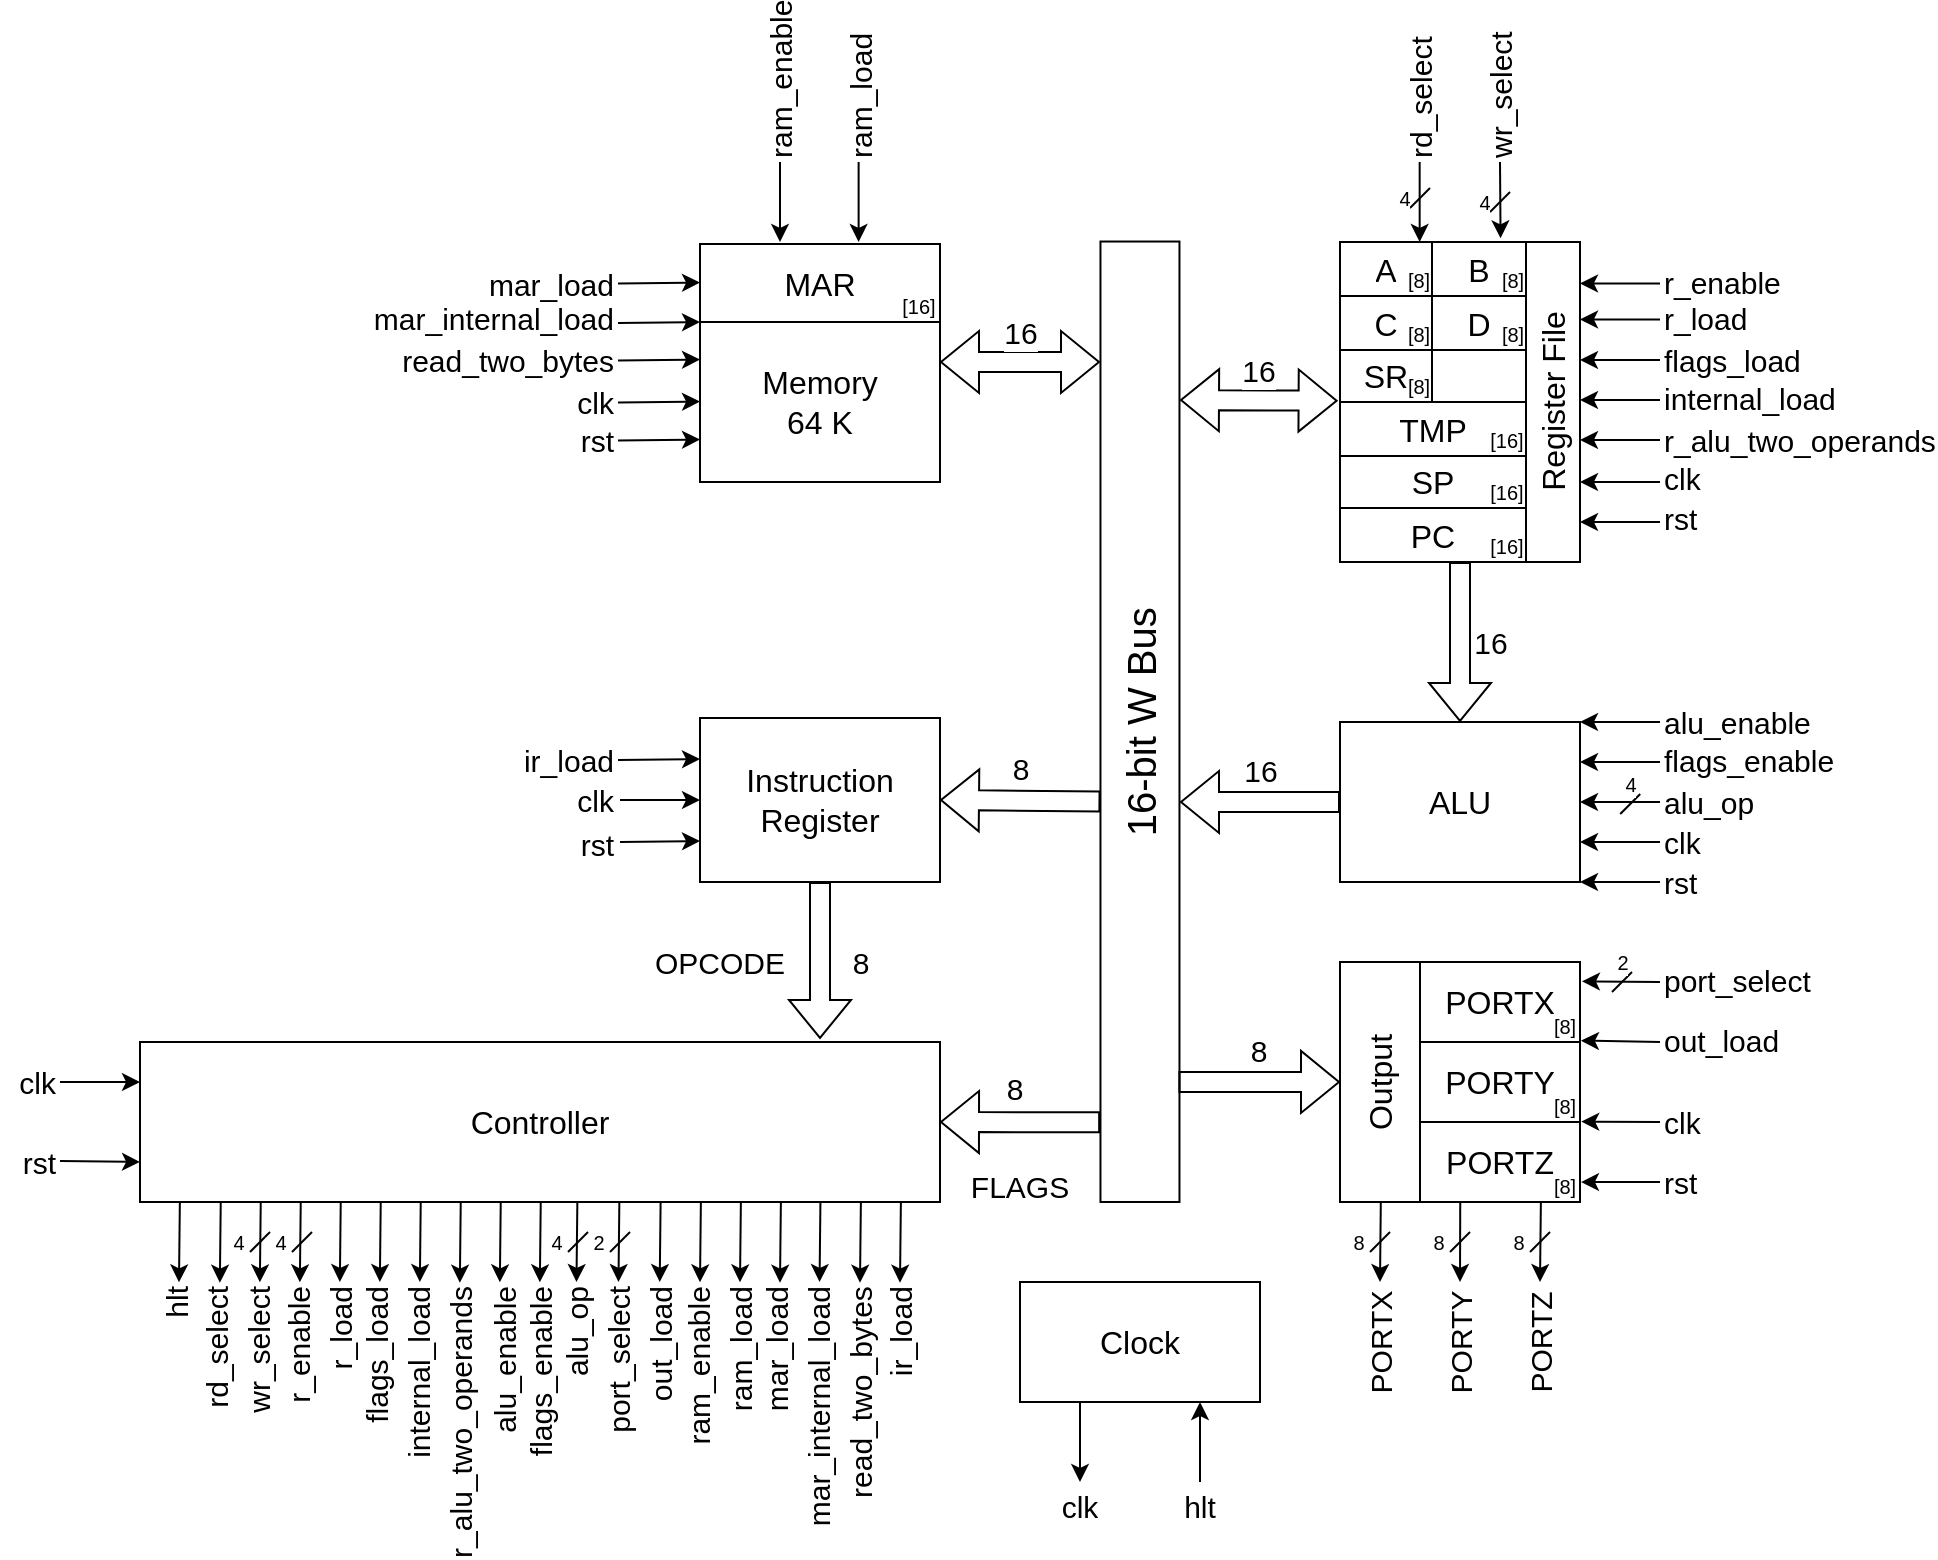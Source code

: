 <mxfile version="20.3.0" type="device"><diagram name="Page-1" id="44ZWu84sMe18iOGo8roQ"><mxGraphModel dx="1865" dy="641" grid="1" gridSize="10" guides="1" tooltips="1" connect="1" arrows="1" fold="1" page="1" pageScale="1" pageWidth="827" pageHeight="1169" math="0" shadow="0"><root><mxCell id="0"/><mxCell id="1" parent="0"/><mxCell id="K3_Dy-2IkUjWA4bh9ax--41" value="&lt;font style=&quot;font-size: 16px;&quot;&gt;Instruction&lt;br&gt;Register&lt;/font&gt;" style="rounded=0;whiteSpace=wrap;html=1;" parent="1" vertex="1"><mxGeometry x="200" y="718" width="120" height="82" as="geometry"/></mxCell><mxCell id="K3_Dy-2IkUjWA4bh9ax--42" value="" style="endArrow=classic;html=1;rounded=0;entryX=0;entryY=0.5;entryDx=0;entryDy=0;" parent="1" target="K3_Dy-2IkUjWA4bh9ax--41" edge="1"><mxGeometry width="50" height="50" relative="1" as="geometry"><mxPoint x="160" y="759" as="sourcePoint"/><mxPoint x="76.1" y="750.88" as="targetPoint"/></mxGeometry></mxCell><mxCell id="K3_Dy-2IkUjWA4bh9ax--55" value="" style="shape=table;startSize=0;container=1;collapsible=0;childLayout=tableLayout;fontSize=16;" parent="1" vertex="1"><mxGeometry x="520" y="480" width="120" height="160" as="geometry"/></mxCell><mxCell id="K3_Dy-2IkUjWA4bh9ax--261" style="shape=tableRow;horizontal=0;startSize=0;swimlaneHead=0;swimlaneBody=0;strokeColor=inherit;top=0;left=0;bottom=0;right=0;collapsible=0;dropTarget=0;fillColor=none;points=[[0,0.5],[1,0.5]];portConstraint=eastwest;fontSize=16;" parent="K3_Dy-2IkUjWA4bh9ax--55" vertex="1"><mxGeometry width="120" height="27" as="geometry"/></mxCell><mxCell id="K3_Dy-2IkUjWA4bh9ax--262" value="A" style="shape=partialRectangle;html=1;whiteSpace=wrap;connectable=0;strokeColor=inherit;overflow=hidden;fillColor=none;top=0;left=0;bottom=0;right=0;pointerEvents=1;fontSize=16;" parent="K3_Dy-2IkUjWA4bh9ax--261" vertex="1"><mxGeometry width="46" height="27" as="geometry"><mxRectangle width="46" height="27" as="alternateBounds"/></mxGeometry></mxCell><mxCell id="K3_Dy-2IkUjWA4bh9ax--263" value="B" style="shape=partialRectangle;html=1;whiteSpace=wrap;connectable=0;strokeColor=inherit;overflow=hidden;fillColor=none;top=0;left=0;bottom=0;right=0;pointerEvents=1;fontSize=16;" parent="K3_Dy-2IkUjWA4bh9ax--261" vertex="1"><mxGeometry x="46" width="47" height="27" as="geometry"><mxRectangle width="47" height="27" as="alternateBounds"/></mxGeometry></mxCell><mxCell id="K3_Dy-2IkUjWA4bh9ax--264" value="Register File" style="shape=partialRectangle;html=1;whiteSpace=wrap;connectable=0;strokeColor=inherit;overflow=hidden;fillColor=none;top=0;left=0;bottom=0;right=0;pointerEvents=1;fontSize=16;rowspan=6;colspan=1;horizontal=0;" parent="K3_Dy-2IkUjWA4bh9ax--261" vertex="1"><mxGeometry x="93" width="27" height="160" as="geometry"><mxRectangle width="27" height="27" as="alternateBounds"/></mxGeometry></mxCell><mxCell id="K3_Dy-2IkUjWA4bh9ax--56" value="" style="shape=tableRow;horizontal=0;startSize=0;swimlaneHead=0;swimlaneBody=0;strokeColor=inherit;top=0;left=0;bottom=0;right=0;collapsible=0;dropTarget=0;fillColor=none;points=[[0,0.5],[1,0.5]];portConstraint=eastwest;fontSize=16;" parent="K3_Dy-2IkUjWA4bh9ax--55" vertex="1"><mxGeometry y="27" width="120" height="27" as="geometry"/></mxCell><mxCell id="K3_Dy-2IkUjWA4bh9ax--57" value="C" style="shape=partialRectangle;html=1;whiteSpace=wrap;connectable=0;strokeColor=inherit;overflow=hidden;fillColor=none;top=0;left=0;bottom=0;right=0;pointerEvents=1;fontSize=16;" parent="K3_Dy-2IkUjWA4bh9ax--56" vertex="1"><mxGeometry width="46" height="27" as="geometry"><mxRectangle width="46" height="27" as="alternateBounds"/></mxGeometry></mxCell><mxCell id="K3_Dy-2IkUjWA4bh9ax--58" value="D" style="shape=partialRectangle;html=1;whiteSpace=wrap;connectable=0;strokeColor=inherit;overflow=hidden;fillColor=none;top=0;left=0;bottom=0;right=0;pointerEvents=1;fontSize=16;" parent="K3_Dy-2IkUjWA4bh9ax--56" vertex="1"><mxGeometry x="46" width="47" height="27" as="geometry"><mxRectangle width="47" height="27" as="alternateBounds"/></mxGeometry></mxCell><mxCell id="K3_Dy-2IkUjWA4bh9ax--59" value="Register File" style="shape=partialRectangle;html=1;connectable=0;strokeColor=inherit;overflow=hidden;fillColor=none;top=0;left=0;bottom=0;right=0;pointerEvents=1;fontSize=16;whiteSpace=wrap;horizontal=0;" parent="K3_Dy-2IkUjWA4bh9ax--56" vertex="1" visible="0"><mxGeometry x="93" width="27" height="27" as="geometry"><mxRectangle width="27" height="27" as="alternateBounds"/></mxGeometry></mxCell><mxCell id="K3_Dy-2IkUjWA4bh9ax--60" value="" style="shape=tableRow;horizontal=0;startSize=0;swimlaneHead=0;swimlaneBody=0;strokeColor=inherit;top=0;left=0;bottom=0;right=0;collapsible=0;dropTarget=0;fillColor=none;points=[[0,0.5],[1,0.5]];portConstraint=eastwest;fontSize=16;" parent="K3_Dy-2IkUjWA4bh9ax--55" vertex="1"><mxGeometry y="54" width="120" height="26" as="geometry"/></mxCell><mxCell id="K3_Dy-2IkUjWA4bh9ax--61" value="SR" style="shape=partialRectangle;html=1;whiteSpace=wrap;connectable=0;strokeColor=inherit;overflow=hidden;fillColor=none;top=0;left=0;bottom=0;right=0;pointerEvents=1;fontSize=16;" parent="K3_Dy-2IkUjWA4bh9ax--60" vertex="1"><mxGeometry width="46" height="26" as="geometry"><mxRectangle width="46" height="26" as="alternateBounds"/></mxGeometry></mxCell><mxCell id="K3_Dy-2IkUjWA4bh9ax--62" value="" style="shape=partialRectangle;html=1;whiteSpace=wrap;connectable=0;strokeColor=inherit;overflow=hidden;fillColor=none;top=0;left=0;bottom=0;right=0;pointerEvents=1;fontSize=16;" parent="K3_Dy-2IkUjWA4bh9ax--60" vertex="1"><mxGeometry x="46" width="47" height="26" as="geometry"><mxRectangle width="47" height="26" as="alternateBounds"/></mxGeometry></mxCell><mxCell id="K3_Dy-2IkUjWA4bh9ax--63" value="" style="shape=partialRectangle;html=1;whiteSpace=wrap;connectable=0;strokeColor=inherit;overflow=hidden;fillColor=none;top=0;left=0;bottom=0;right=0;pointerEvents=1;fontSize=16;" parent="K3_Dy-2IkUjWA4bh9ax--60" vertex="1" visible="0"><mxGeometry x="93" width="27" height="26" as="geometry"><mxRectangle width="27" height="26" as="alternateBounds"/></mxGeometry></mxCell><mxCell id="K3_Dy-2IkUjWA4bh9ax--64" value="" style="shape=tableRow;horizontal=0;startSize=0;swimlaneHead=0;swimlaneBody=0;strokeColor=inherit;top=0;left=0;bottom=0;right=0;collapsible=0;dropTarget=0;fillColor=none;points=[[0,0.5],[1,0.5]];portConstraint=eastwest;fontSize=16;" parent="K3_Dy-2IkUjWA4bh9ax--55" vertex="1"><mxGeometry y="80" width="120" height="27" as="geometry"/></mxCell><mxCell id="K3_Dy-2IkUjWA4bh9ax--65" value="TMP" style="shape=partialRectangle;html=1;whiteSpace=wrap;connectable=0;strokeColor=inherit;overflow=hidden;fillColor=none;top=0;left=0;bottom=0;right=0;pointerEvents=1;fontSize=16;rowspan=1;colspan=2;" parent="K3_Dy-2IkUjWA4bh9ax--64" vertex="1"><mxGeometry width="93" height="27" as="geometry"><mxRectangle width="46" height="27" as="alternateBounds"/></mxGeometry></mxCell><mxCell id="K3_Dy-2IkUjWA4bh9ax--66" value="" style="shape=partialRectangle;html=1;whiteSpace=wrap;connectable=0;strokeColor=inherit;overflow=hidden;fillColor=none;top=0;left=0;bottom=0;right=0;pointerEvents=1;fontSize=16;" parent="K3_Dy-2IkUjWA4bh9ax--64" vertex="1" visible="0"><mxGeometry x="46" width="47" height="27" as="geometry"><mxRectangle width="47" height="27" as="alternateBounds"/></mxGeometry></mxCell><mxCell id="K3_Dy-2IkUjWA4bh9ax--67" value="" style="shape=partialRectangle;html=1;whiteSpace=wrap;connectable=0;strokeColor=inherit;overflow=hidden;fillColor=none;top=0;left=0;bottom=0;right=0;pointerEvents=1;fontSize=16;" parent="K3_Dy-2IkUjWA4bh9ax--64" vertex="1" visible="0"><mxGeometry x="93" width="27" height="27" as="geometry"><mxRectangle width="27" height="27" as="alternateBounds"/></mxGeometry></mxCell><mxCell id="K3_Dy-2IkUjWA4bh9ax--75" value="" style="shape=tableRow;horizontal=0;startSize=0;swimlaneHead=0;swimlaneBody=0;strokeColor=inherit;top=0;left=0;bottom=0;right=0;collapsible=0;dropTarget=0;fillColor=none;points=[[0,0.5],[1,0.5]];portConstraint=eastwest;fontSize=16;" parent="K3_Dy-2IkUjWA4bh9ax--55" vertex="1"><mxGeometry y="107" width="120" height="26" as="geometry"/></mxCell><mxCell id="K3_Dy-2IkUjWA4bh9ax--76" value="SP" style="shape=partialRectangle;html=1;whiteSpace=wrap;connectable=0;strokeColor=inherit;overflow=hidden;fillColor=none;top=0;left=0;bottom=0;right=0;pointerEvents=1;fontSize=16;rowspan=1;colspan=2;" parent="K3_Dy-2IkUjWA4bh9ax--75" vertex="1"><mxGeometry width="93" height="26" as="geometry"><mxRectangle width="46" height="26" as="alternateBounds"/></mxGeometry></mxCell><mxCell id="K3_Dy-2IkUjWA4bh9ax--77" value="P" style="shape=partialRectangle;html=1;whiteSpace=wrap;connectable=0;strokeColor=inherit;overflow=hidden;fillColor=none;top=0;left=0;bottom=0;right=0;pointerEvents=1;fontSize=16;" parent="K3_Dy-2IkUjWA4bh9ax--75" vertex="1" visible="0"><mxGeometry x="46" width="47" height="26" as="geometry"><mxRectangle width="47" height="26" as="alternateBounds"/></mxGeometry></mxCell><mxCell id="K3_Dy-2IkUjWA4bh9ax--78" value="" style="shape=partialRectangle;html=1;whiteSpace=wrap;connectable=0;strokeColor=inherit;overflow=hidden;fillColor=none;top=0;left=0;bottom=0;right=0;pointerEvents=1;fontSize=16;" parent="K3_Dy-2IkUjWA4bh9ax--75" vertex="1" visible="0"><mxGeometry x="93" width="27" height="26" as="geometry"><mxRectangle width="27" height="26" as="alternateBounds"/></mxGeometry></mxCell><mxCell id="K3_Dy-2IkUjWA4bh9ax--79" value="" style="shape=tableRow;horizontal=0;startSize=0;swimlaneHead=0;swimlaneBody=0;strokeColor=inherit;top=0;left=0;bottom=0;right=0;collapsible=0;dropTarget=0;fillColor=none;points=[[0,0.5],[1,0.5]];portConstraint=eastwest;fontSize=16;" parent="K3_Dy-2IkUjWA4bh9ax--55" vertex="1"><mxGeometry y="133" width="120" height="27" as="geometry"/></mxCell><mxCell id="K3_Dy-2IkUjWA4bh9ax--80" value="PC" style="shape=partialRectangle;html=1;whiteSpace=wrap;connectable=0;strokeColor=inherit;overflow=hidden;fillColor=none;top=0;left=0;bottom=0;right=0;pointerEvents=1;fontSize=16;rowspan=1;colspan=2;" parent="K3_Dy-2IkUjWA4bh9ax--79" vertex="1"><mxGeometry width="93" height="27" as="geometry"><mxRectangle width="46" height="27" as="alternateBounds"/></mxGeometry></mxCell><mxCell id="K3_Dy-2IkUjWA4bh9ax--81" value="C" style="shape=partialRectangle;html=1;whiteSpace=wrap;connectable=0;strokeColor=inherit;overflow=hidden;fillColor=none;top=0;left=0;bottom=0;right=0;pointerEvents=1;fontSize=16;" parent="K3_Dy-2IkUjWA4bh9ax--79" vertex="1" visible="0"><mxGeometry x="46" width="47" height="27" as="geometry"><mxRectangle width="47" height="27" as="alternateBounds"/></mxGeometry></mxCell><mxCell id="K3_Dy-2IkUjWA4bh9ax--82" value="" style="shape=partialRectangle;html=1;whiteSpace=wrap;connectable=0;strokeColor=inherit;overflow=hidden;fillColor=none;top=0;left=0;bottom=0;right=0;pointerEvents=1;fontSize=16;" parent="K3_Dy-2IkUjWA4bh9ax--79" vertex="1" visible="0"><mxGeometry x="93" width="27" height="27" as="geometry"><mxRectangle width="27" height="27" as="alternateBounds"/></mxGeometry></mxCell><mxCell id="K3_Dy-2IkUjWA4bh9ax--146" value="&lt;font style=&quot;font-size: 16px;&quot;&gt;Memory&lt;br&gt;64 K&lt;/font&gt;" style="rounded=0;whiteSpace=wrap;html=1;" parent="1" vertex="1"><mxGeometry x="200" y="520" width="120" height="80" as="geometry"/></mxCell><mxCell id="K3_Dy-2IkUjWA4bh9ax--165" value="&lt;font style=&quot;font-size: 20px;&quot;&gt;16-bit W Bus&lt;/font&gt;" style="rounded=0;whiteSpace=wrap;html=1;fontFamily=Helvetica;fontSize=11;fontColor=default;rotation=-90;" parent="1" vertex="1"><mxGeometry x="179.87" y="700.13" width="480.23" height="39.5" as="geometry"/></mxCell><mxCell id="K3_Dy-2IkUjWA4bh9ax--167" value="" style="shape=flexArrow;endArrow=classic;startArrow=classic;html=1;rounded=0;labelBackgroundColor=default;strokeColor=default;fontFamily=Helvetica;fontSize=11;fontColor=default;exitX=1;exitY=0.25;exitDx=0;exitDy=0;" parent="1" source="K3_Dy-2IkUjWA4bh9ax--146" edge="1"><mxGeometry width="100" height="100" relative="1" as="geometry"><mxPoint x="320" y="560" as="sourcePoint"/><mxPoint x="400" y="540" as="targetPoint"/></mxGeometry></mxCell><mxCell id="K3_Dy-2IkUjWA4bh9ax--172" value="" style="shape=flexArrow;endArrow=none;startArrow=classic;html=1;rounded=0;labelBackgroundColor=default;strokeColor=default;fontFamily=Helvetica;fontSize=11;fontColor=default;entryX=0.417;entryY=0;entryDx=0;entryDy=0;entryPerimeter=0;exitX=1;exitY=0.5;exitDx=0;exitDy=0;endFill=0;" parent="1" source="K3_Dy-2IkUjWA4bh9ax--41" target="K3_Dy-2IkUjWA4bh9ax--165" edge="1"><mxGeometry width="100" height="100" relative="1" as="geometry"><mxPoint x="288" y="761" as="sourcePoint"/><mxPoint x="380" y="760" as="targetPoint"/></mxGeometry></mxCell><mxCell id="K3_Dy-2IkUjWA4bh9ax--173" value="" style="shape=flexArrow;endArrow=classic;startArrow=classic;html=1;rounded=0;labelBackgroundColor=default;strokeColor=default;fontFamily=Helvetica;fontSize=11;fontColor=default;entryX=-0.01;entryY=-0.023;entryDx=0;entryDy=0;entryPerimeter=0;" parent="1" target="K3_Dy-2IkUjWA4bh9ax--64" edge="1"><mxGeometry width="100" height="100" relative="1" as="geometry"><mxPoint x="440" y="559" as="sourcePoint"/><mxPoint x="527" y="557" as="targetPoint"/></mxGeometry></mxCell><mxCell id="K3_Dy-2IkUjWA4bh9ax--174" value="" style="shape=flexArrow;endArrow=none;startArrow=classic;html=1;rounded=0;labelBackgroundColor=default;strokeColor=default;fontFamily=Helvetica;fontSize=11;fontColor=default;endFill=0;" parent="1" edge="1"><mxGeometry width="100" height="100" relative="1" as="geometry"><mxPoint x="440" y="760" as="sourcePoint"/><mxPoint x="520" y="760" as="targetPoint"/></mxGeometry></mxCell><mxCell id="K3_Dy-2IkUjWA4bh9ax--181" value="&lt;font style=&quot;font-size: 16px;&quot;&gt;Controller&lt;/font&gt;" style="rounded=0;whiteSpace=wrap;html=1;" parent="1" vertex="1"><mxGeometry x="-80" y="880" width="400" height="80" as="geometry"/></mxCell><mxCell id="K3_Dy-2IkUjWA4bh9ax--182" value="" style="shape=flexArrow;endArrow=classic;html=1;rounded=0;labelBackgroundColor=default;strokeColor=default;fontFamily=Helvetica;fontSize=11;fontColor=default;exitX=0.5;exitY=1;exitDx=0;exitDy=0;entryX=0.85;entryY=-0.019;entryDx=0;entryDy=0;entryPerimeter=0;" parent="1" source="K3_Dy-2IkUjWA4bh9ax--41" target="K3_Dy-2IkUjWA4bh9ax--181" edge="1"><mxGeometry width="50" height="50" relative="1" as="geometry"><mxPoint x="259.76" y="813.5" as="sourcePoint"/><mxPoint x="259.76" y="867.5" as="targetPoint"/></mxGeometry></mxCell><mxCell id="K3_Dy-2IkUjWA4bh9ax--183" value="&lt;font style=&quot;font-size: 16px;&quot;&gt;Clock&lt;/font&gt;" style="rounded=0;whiteSpace=wrap;html=1;" parent="1" vertex="1"><mxGeometry x="360" y="1000" width="120" height="60" as="geometry"/></mxCell><mxCell id="K3_Dy-2IkUjWA4bh9ax--184" value="" style="endArrow=classic;html=1;rounded=0;exitX=0.25;exitY=1;exitDx=0;exitDy=0;" parent="1" source="K3_Dy-2IkUjWA4bh9ax--183" edge="1"><mxGeometry width="50" height="50" relative="1" as="geometry"><mxPoint x="419.7" y="1060" as="sourcePoint"/><mxPoint x="390" y="1100" as="targetPoint"/></mxGeometry></mxCell><mxCell id="K3_Dy-2IkUjWA4bh9ax--188" value="" style="endArrow=classic;html=1;rounded=0;labelBackgroundColor=default;strokeColor=default;fontFamily=Helvetica;fontSize=11;fontColor=default;shape=connector;entryX=0.75;entryY=1;entryDx=0;entryDy=0;" parent="1" target="K3_Dy-2IkUjWA4bh9ax--183" edge="1"><mxGeometry width="50" height="50" relative="1" as="geometry"><mxPoint x="450" y="1100" as="sourcePoint"/><mxPoint x="337" y="918" as="targetPoint"/></mxGeometry></mxCell><mxCell id="K3_Dy-2IkUjWA4bh9ax--221" value="" style="shape=table;startSize=0;container=1;collapsible=0;childLayout=tableLayout;fontSize=16;fontFamily=Helvetica;fontColor=default;" parent="1" vertex="1"><mxGeometry x="520" y="840" width="120" height="120" as="geometry"/></mxCell><mxCell id="K3_Dy-2IkUjWA4bh9ax--222" value="" style="shape=tableRow;horizontal=0;startSize=0;swimlaneHead=0;swimlaneBody=0;strokeColor=inherit;top=0;left=0;bottom=0;right=0;collapsible=0;dropTarget=0;fillColor=none;points=[[0,0.5],[1,0.5]];portConstraint=eastwest;fontSize=16;fontFamily=Helvetica;fontColor=default;" parent="K3_Dy-2IkUjWA4bh9ax--221" vertex="1"><mxGeometry width="120" height="40" as="geometry"/></mxCell><mxCell id="K3_Dy-2IkUjWA4bh9ax--223" value="Output" style="shape=partialRectangle;html=1;whiteSpace=wrap;connectable=0;strokeColor=inherit;overflow=hidden;fillColor=none;top=0;left=0;bottom=0;right=0;pointerEvents=1;fontSize=16;fontFamily=Helvetica;fontColor=default;rowspan=3;colspan=1;horizontal=0;" parent="K3_Dy-2IkUjWA4bh9ax--222" vertex="1"><mxGeometry width="40" height="120" as="geometry"><mxRectangle width="40" height="40" as="alternateBounds"/></mxGeometry></mxCell><mxCell id="K3_Dy-2IkUjWA4bh9ax--224" value="PORTX" style="shape=partialRectangle;html=1;whiteSpace=wrap;connectable=0;strokeColor=inherit;overflow=hidden;fillColor=none;top=0;left=0;bottom=0;right=0;pointerEvents=1;fontSize=16;fontFamily=Helvetica;fontColor=default;rowspan=1;colspan=2;" parent="K3_Dy-2IkUjWA4bh9ax--222" vertex="1"><mxGeometry x="40" width="80" height="40" as="geometry"><mxRectangle width="40" height="40" as="alternateBounds"/></mxGeometry></mxCell><mxCell id="K3_Dy-2IkUjWA4bh9ax--225" value="" style="shape=partialRectangle;html=1;whiteSpace=wrap;connectable=0;strokeColor=inherit;overflow=hidden;fillColor=none;top=0;left=0;bottom=0;right=0;pointerEvents=1;fontSize=16;fontFamily=Helvetica;fontColor=default;" parent="K3_Dy-2IkUjWA4bh9ax--222" vertex="1" visible="0"><mxGeometry x="80" width="40" height="40" as="geometry"><mxRectangle width="40" height="40" as="alternateBounds"/></mxGeometry></mxCell><mxCell id="K3_Dy-2IkUjWA4bh9ax--226" value="" style="shape=tableRow;horizontal=0;startSize=0;swimlaneHead=0;swimlaneBody=0;strokeColor=inherit;top=0;left=0;bottom=0;right=0;collapsible=0;dropTarget=0;fillColor=none;points=[[0,0.5],[1,0.5]];portConstraint=eastwest;fontSize=16;fontFamily=Helvetica;fontColor=default;" parent="K3_Dy-2IkUjWA4bh9ax--221" vertex="1"><mxGeometry y="40" width="120" height="40" as="geometry"/></mxCell><mxCell id="K3_Dy-2IkUjWA4bh9ax--227" value="" style="shape=partialRectangle;html=1;whiteSpace=wrap;connectable=0;strokeColor=inherit;overflow=hidden;fillColor=none;top=0;left=0;bottom=0;right=0;pointerEvents=1;fontSize=16;fontFamily=Helvetica;fontColor=default;" parent="K3_Dy-2IkUjWA4bh9ax--226" vertex="1" visible="0"><mxGeometry width="40" height="40" as="geometry"><mxRectangle width="40" height="40" as="alternateBounds"/></mxGeometry></mxCell><mxCell id="K3_Dy-2IkUjWA4bh9ax--228" value="PORTY" style="shape=partialRectangle;html=1;whiteSpace=wrap;connectable=0;strokeColor=inherit;overflow=hidden;fillColor=none;top=0;left=0;bottom=0;right=0;pointerEvents=1;fontSize=16;fontFamily=Helvetica;fontColor=default;rowspan=1;colspan=2;" parent="K3_Dy-2IkUjWA4bh9ax--226" vertex="1"><mxGeometry x="40" width="80" height="40" as="geometry"><mxRectangle width="40" height="40" as="alternateBounds"/></mxGeometry></mxCell><mxCell id="K3_Dy-2IkUjWA4bh9ax--229" value="" style="shape=partialRectangle;html=1;whiteSpace=wrap;connectable=0;strokeColor=inherit;overflow=hidden;fillColor=none;top=0;left=0;bottom=0;right=0;pointerEvents=1;fontSize=16;fontFamily=Helvetica;fontColor=default;" parent="K3_Dy-2IkUjWA4bh9ax--226" vertex="1" visible="0"><mxGeometry x="80" width="40" height="40" as="geometry"><mxRectangle width="40" height="40" as="alternateBounds"/></mxGeometry></mxCell><mxCell id="K3_Dy-2IkUjWA4bh9ax--230" value="" style="shape=tableRow;horizontal=0;startSize=0;swimlaneHead=0;swimlaneBody=0;strokeColor=inherit;top=0;left=0;bottom=0;right=0;collapsible=0;dropTarget=0;fillColor=none;points=[[0,0.5],[1,0.5]];portConstraint=eastwest;fontSize=16;fontFamily=Helvetica;fontColor=default;" parent="K3_Dy-2IkUjWA4bh9ax--221" vertex="1"><mxGeometry y="80" width="120" height="40" as="geometry"/></mxCell><mxCell id="K3_Dy-2IkUjWA4bh9ax--231" value="" style="shape=partialRectangle;html=1;whiteSpace=wrap;connectable=0;strokeColor=inherit;overflow=hidden;fillColor=none;top=0;left=0;bottom=0;right=0;pointerEvents=1;fontSize=16;fontFamily=Helvetica;fontColor=default;" parent="K3_Dy-2IkUjWA4bh9ax--230" vertex="1" visible="0"><mxGeometry width="40" height="40" as="geometry"><mxRectangle width="40" height="40" as="alternateBounds"/></mxGeometry></mxCell><mxCell id="K3_Dy-2IkUjWA4bh9ax--232" value="PORTZ" style="shape=partialRectangle;html=1;whiteSpace=wrap;connectable=0;strokeColor=inherit;overflow=hidden;fillColor=none;top=0;left=0;bottom=0;right=0;pointerEvents=1;fontSize=16;fontFamily=Helvetica;fontColor=default;rowspan=1;colspan=2;" parent="K3_Dy-2IkUjWA4bh9ax--230" vertex="1"><mxGeometry x="40" width="80" height="40" as="geometry"><mxRectangle width="40" height="40" as="alternateBounds"/></mxGeometry></mxCell><mxCell id="K3_Dy-2IkUjWA4bh9ax--233" value="" style="shape=partialRectangle;html=1;whiteSpace=wrap;connectable=0;strokeColor=inherit;overflow=hidden;fillColor=none;top=0;left=0;bottom=0;right=0;pointerEvents=1;fontSize=16;fontFamily=Helvetica;fontColor=default;" parent="K3_Dy-2IkUjWA4bh9ax--230" vertex="1" visible="0"><mxGeometry x="80" width="40" height="40" as="geometry"><mxRectangle width="40" height="40" as="alternateBounds"/></mxGeometry></mxCell><mxCell id="K3_Dy-2IkUjWA4bh9ax--235" value="" style="shape=flexArrow;endArrow=classic;html=1;rounded=0;labelBackgroundColor=default;strokeColor=default;fontFamily=Helvetica;fontSize=11;fontColor=default;entryX=0;entryY=0.5;entryDx=0;entryDy=0;exitX=0.125;exitY=0.987;exitDx=0;exitDy=0;exitPerimeter=0;" parent="1" source="K3_Dy-2IkUjWA4bh9ax--165" target="K3_Dy-2IkUjWA4bh9ax--226" edge="1"><mxGeometry width="50" height="50" relative="1" as="geometry"><mxPoint x="450" y="921" as="sourcePoint"/><mxPoint x="520" y="921" as="targetPoint"/></mxGeometry></mxCell><mxCell id="K3_Dy-2IkUjWA4bh9ax--237" value="&lt;font style=&quot;font-size: 16px;&quot;&gt;MAR&lt;/font&gt;" style="rounded=0;whiteSpace=wrap;html=1;fontFamily=Helvetica;fontSize=11;fontColor=default;" parent="1" vertex="1"><mxGeometry x="200" y="481" width="120" height="39" as="geometry"/></mxCell><mxCell id="K3_Dy-2IkUjWA4bh9ax--241" value="" style="shape=flexArrow;endArrow=classic;html=1;rounded=0;labelBackgroundColor=default;strokeColor=default;fontFamily=Helvetica;fontSize=11;fontColor=default;entryX=0.5;entryY=0;entryDx=0;entryDy=0;" parent="1" target="JyWSn5RJiAstczZEdVpW-3" edge="1"><mxGeometry width="50" height="50" relative="1" as="geometry"><mxPoint x="580" y="640" as="sourcePoint"/><mxPoint x="603.29" y="704.632" as="targetPoint"/></mxGeometry></mxCell><mxCell id="K3_Dy-2IkUjWA4bh9ax--255" value="" style="shape=flexArrow;endArrow=none;startArrow=classic;html=1;rounded=0;labelBackgroundColor=default;strokeColor=default;fontFamily=Helvetica;fontSize=11;fontColor=default;entryX=0.083;entryY=-0.004;entryDx=0;entryDy=0;entryPerimeter=0;exitX=1;exitY=0.5;exitDx=0;exitDy=0;endFill=0;" parent="1" source="K3_Dy-2IkUjWA4bh9ax--181" target="K3_Dy-2IkUjWA4bh9ax--165" edge="1"><mxGeometry width="100" height="100" relative="1" as="geometry"><mxPoint x="286.5" y="919" as="sourcePoint"/><mxPoint x="390" y="930" as="targetPoint"/></mxGeometry></mxCell><mxCell id="fCoG7EkyX33ZW8tEW_Xe-2" value="8" style="edgeLabel;html=1;align=center;verticalAlign=middle;resizable=0;points=[];fontSize=15;" parent="K3_Dy-2IkUjWA4bh9ax--255" vertex="1" connectable="0"><mxGeometry x="0.126" y="1" relative="1" as="geometry"><mxPoint x="-8" y="-16" as="offset"/></mxGeometry></mxCell><mxCell id="JyWSn5RJiAstczZEdVpW-3" value="&lt;font style=&quot;font-size: 16px;&quot;&gt;ALU&lt;/font&gt;" style="rounded=0;whiteSpace=wrap;html=1;" parent="1" vertex="1"><mxGeometry x="520" y="720" width="120" height="80" as="geometry"/></mxCell><mxCell id="fCoG7EkyX33ZW8tEW_Xe-4" value="8" style="edgeLabel;html=1;align=center;verticalAlign=middle;resizable=0;points=[];fontSize=15;" parent="1" vertex="1" connectable="0"><mxGeometry x="360.002" y="742.997" as="geometry"/></mxCell><mxCell id="fCoG7EkyX33ZW8tEW_Xe-5" value="8" style="edgeLabel;html=1;align=center;verticalAlign=middle;resizable=0;points=[];fontSize=15;" parent="1" vertex="1" connectable="0"><mxGeometry x="280.002" y="839.997" as="geometry"/></mxCell><mxCell id="fCoG7EkyX33ZW8tEW_Xe-6" value="&lt;font style=&quot;font-size: 15px;&quot;&gt;OPCODE&lt;/font&gt;" style="text;html=1;strokeColor=none;fillColor=none;align=center;verticalAlign=middle;whiteSpace=wrap;rounded=0;" parent="1" vertex="1"><mxGeometry x="170" y="828" width="80" height="24" as="geometry"/></mxCell><mxCell id="fCoG7EkyX33ZW8tEW_Xe-7" value="" style="endArrow=classic;html=1;rounded=0;entryX=0;entryY=0.25;entryDx=0;entryDy=0;exitX=1;exitY=0.5;exitDx=0;exitDy=0;" parent="1" source="S2zXJsOsEbFoGaUx1Wiq-3" target="K3_Dy-2IkUjWA4bh9ax--181" edge="1"><mxGeometry width="50" height="50" relative="1" as="geometry"><mxPoint x="-40" y="900" as="sourcePoint"/><mxPoint x="-39.9" y="977.5" as="targetPoint"/></mxGeometry></mxCell><mxCell id="fCoG7EkyX33ZW8tEW_Xe-8" value="" style="endArrow=classic;html=1;rounded=0;entryX=0;entryY=0.75;entryDx=0;entryDy=0;exitX=1;exitY=0.5;exitDx=0;exitDy=0;" parent="1" source="S2zXJsOsEbFoGaUx1Wiq-5" target="K3_Dy-2IkUjWA4bh9ax--181" edge="1"><mxGeometry width="50" height="50" relative="1" as="geometry"><mxPoint x="-40" y="939.5" as="sourcePoint"/><mxPoint x="10" y="910" as="targetPoint"/></mxGeometry></mxCell><mxCell id="fCoG7EkyX33ZW8tEW_Xe-13" value="" style="endArrow=classic;html=1;rounded=0;exitX=0.501;exitY=1.002;exitDx=0;exitDy=0;exitPerimeter=0;entryX=0.5;entryY=0;entryDx=0;entryDy=0;" parent="1" source="K3_Dy-2IkUjWA4bh9ax--230" target="fCoG7EkyX33ZW8tEW_Xe-19" edge="1"><mxGeometry width="50" height="50" relative="1" as="geometry"><mxPoint x="610" y="980" as="sourcePoint"/><mxPoint x="580" y="1000" as="targetPoint"/></mxGeometry></mxCell><mxCell id="fCoG7EkyX33ZW8tEW_Xe-16" value="" style="endArrow=classic;html=1;rounded=0;exitX=0.17;exitY=1.004;exitDx=0;exitDy=0;exitPerimeter=0;entryX=0.5;entryY=0;entryDx=0;entryDy=0;" parent="1" source="K3_Dy-2IkUjWA4bh9ax--230" target="fCoG7EkyX33ZW8tEW_Xe-18" edge="1"><mxGeometry width="50" height="50" relative="1" as="geometry"><mxPoint x="590.12" y="970.08" as="sourcePoint"/><mxPoint x="540" y="1000" as="targetPoint"/></mxGeometry></mxCell><mxCell id="fCoG7EkyX33ZW8tEW_Xe-17" value="" style="endArrow=classic;html=1;rounded=0;exitX=0.837;exitY=0.991;exitDx=0;exitDy=0;exitPerimeter=0;entryX=0.5;entryY=0;entryDx=0;entryDy=0;" parent="1" source="K3_Dy-2IkUjWA4bh9ax--230" target="fCoG7EkyX33ZW8tEW_Xe-20" edge="1"><mxGeometry width="50" height="50" relative="1" as="geometry"><mxPoint x="550.4" y="970.16" as="sourcePoint"/><mxPoint x="620" y="1000" as="targetPoint"/></mxGeometry></mxCell><mxCell id="fCoG7EkyX33ZW8tEW_Xe-18" value="&lt;font style=&quot;font-size: 15px;&quot;&gt;PORTX&lt;/font&gt;" style="text;html=1;strokeColor=none;fillColor=none;align=center;verticalAlign=middle;whiteSpace=wrap;rounded=0;horizontal=0;" parent="1" vertex="1"><mxGeometry x="525" y="1000" width="30" height="60" as="geometry"/></mxCell><mxCell id="fCoG7EkyX33ZW8tEW_Xe-19" value="&lt;font style=&quot;font-size: 15px;&quot;&gt;PORTY&lt;/font&gt;" style="text;html=1;strokeColor=none;fillColor=none;align=center;verticalAlign=middle;whiteSpace=wrap;rounded=0;horizontal=0;" parent="1" vertex="1"><mxGeometry x="565" y="1000" width="30" height="60" as="geometry"/></mxCell><mxCell id="fCoG7EkyX33ZW8tEW_Xe-20" value="&lt;font style=&quot;font-size: 15px;&quot;&gt;PORTZ&lt;/font&gt;" style="text;html=1;strokeColor=none;fillColor=none;align=center;verticalAlign=middle;whiteSpace=wrap;rounded=0;horizontal=0;" parent="1" vertex="1"><mxGeometry x="605" y="1000" width="30" height="60" as="geometry"/></mxCell><mxCell id="fCoG7EkyX33ZW8tEW_Xe-21" value="" style="endArrow=none;html=1;rounded=0;fontSize=10;" parent="1" edge="1"><mxGeometry width="50" height="50" relative="1" as="geometry"><mxPoint x="535" y="985" as="sourcePoint"/><mxPoint x="545" y="975" as="targetPoint"/><Array as="points"><mxPoint x="535" y="985"/></Array></mxGeometry></mxCell><mxCell id="fCoG7EkyX33ZW8tEW_Xe-24" value="[8]" style="edgeLabel;html=1;align=center;verticalAlign=middle;resizable=0;points=[];fontSize=10;" parent="1" vertex="1" connectable="0"><mxGeometry x="632.002" y="951.496" as="geometry"/></mxCell><mxCell id="fCoG7EkyX33ZW8tEW_Xe-25" value="[8]" style="edgeLabel;html=1;align=center;verticalAlign=middle;resizable=0;points=[];fontSize=10;" parent="1" vertex="1" connectable="0"><mxGeometry x="632.002" y="911.996" as="geometry"/></mxCell><mxCell id="fCoG7EkyX33ZW8tEW_Xe-26" value="[8]" style="edgeLabel;html=1;align=center;verticalAlign=middle;resizable=0;points=[];fontSize=10;" parent="1" vertex="1" connectable="0"><mxGeometry x="632.002" y="871.996" as="geometry"/></mxCell><mxCell id="fCoG7EkyX33ZW8tEW_Xe-27" value="8" style="edgeLabel;html=1;align=center;verticalAlign=middle;resizable=0;points=[];fontSize=10;" parent="1" vertex="1" connectable="0"><mxGeometry x="529.0" y="979.997" as="geometry"/></mxCell><mxCell id="fCoG7EkyX33ZW8tEW_Xe-29" value="" style="endArrow=none;html=1;rounded=0;fontSize=10;" parent="1" edge="1"><mxGeometry width="50" height="50" relative="1" as="geometry"><mxPoint x="575" y="985" as="sourcePoint"/><mxPoint x="585" y="975" as="targetPoint"/><Array as="points"><mxPoint x="575" y="985"/></Array></mxGeometry></mxCell><mxCell id="fCoG7EkyX33ZW8tEW_Xe-30" value="8" style="edgeLabel;html=1;align=center;verticalAlign=middle;resizable=0;points=[];fontSize=10;" parent="1" vertex="1" connectable="0"><mxGeometry x="569.0" y="979.997" as="geometry"/></mxCell><mxCell id="fCoG7EkyX33ZW8tEW_Xe-31" value="" style="endArrow=none;html=1;rounded=0;fontSize=10;" parent="1" edge="1"><mxGeometry width="50" height="50" relative="1" as="geometry"><mxPoint x="615" y="985" as="sourcePoint"/><mxPoint x="625" y="975" as="targetPoint"/><Array as="points"><mxPoint x="615" y="985"/></Array></mxGeometry></mxCell><mxCell id="fCoG7EkyX33ZW8tEW_Xe-32" value="8" style="edgeLabel;html=1;align=center;verticalAlign=middle;resizable=0;points=[];fontSize=10;" parent="1" vertex="1" connectable="0"><mxGeometry x="609.0" y="979.997" as="geometry"/></mxCell><mxCell id="fCoG7EkyX33ZW8tEW_Xe-34" value="8" style="edgeLabel;html=1;align=center;verticalAlign=middle;resizable=0;points=[];fontSize=15;" parent="1" vertex="1" connectable="0"><mxGeometry x="479.002" y="883.996" as="geometry"/></mxCell><mxCell id="fCoG7EkyX33ZW8tEW_Xe-38" value="" style="endArrow=classic;html=1;rounded=0;entryX=1.008;entryY=0.242;entryDx=0;entryDy=0;entryPerimeter=0;" parent="1" target="K3_Dy-2IkUjWA4bh9ax--222" edge="1"><mxGeometry width="50" height="50" relative="1" as="geometry"><mxPoint x="680" y="850" as="sourcePoint"/><mxPoint x="746" y="884" as="targetPoint"/></mxGeometry></mxCell><mxCell id="fCoG7EkyX33ZW8tEW_Xe-39" value="&lt;font style=&quot;font-size: 15px;&quot;&gt;clk&lt;/font&gt;" style="text;html=1;strokeColor=none;fillColor=none;align=left;verticalAlign=middle;whiteSpace=wrap;rounded=0;" parent="1" vertex="1"><mxGeometry x="680" y="908" width="30" height="24" as="geometry"/></mxCell><mxCell id="fCoG7EkyX33ZW8tEW_Xe-41" value="" style="endArrow=classic;html=1;rounded=0;entryX=1.004;entryY=-0.017;entryDx=0;entryDy=0;entryPerimeter=0;" parent="1" target="K3_Dy-2IkUjWA4bh9ax--226" edge="1"><mxGeometry width="50" height="50" relative="1" as="geometry"><mxPoint x="680" y="880" as="sourcePoint"/><mxPoint x="640.48" y="869.56" as="targetPoint"/></mxGeometry></mxCell><mxCell id="fCoG7EkyX33ZW8tEW_Xe-42" value="" style="endArrow=classic;html=1;rounded=0;entryX=1.004;entryY=0.751;entryDx=0;entryDy=0;entryPerimeter=0;exitX=0;exitY=0.5;exitDx=0;exitDy=0;" parent="1" source="fCoG7EkyX33ZW8tEW_Xe-45" target="K3_Dy-2IkUjWA4bh9ax--230" edge="1"><mxGeometry width="50" height="50" relative="1" as="geometry"><mxPoint x="680" y="950" as="sourcePoint"/><mxPoint x="650" y="900" as="targetPoint"/></mxGeometry></mxCell><mxCell id="fCoG7EkyX33ZW8tEW_Xe-43" value="" style="endArrow=classic;html=1;rounded=0;entryX=1.005;entryY=-0.005;entryDx=0;entryDy=0;entryPerimeter=0;exitX=0;exitY=0.5;exitDx=0;exitDy=0;" parent="1" source="fCoG7EkyX33ZW8tEW_Xe-39" target="K3_Dy-2IkUjWA4bh9ax--230" edge="1"><mxGeometry width="50" height="50" relative="1" as="geometry"><mxPoint x="680" y="920" as="sourcePoint"/><mxPoint x="640" y="910" as="targetPoint"/></mxGeometry></mxCell><mxCell id="fCoG7EkyX33ZW8tEW_Xe-45" value="&lt;font style=&quot;font-size: 15px;&quot;&gt;rst&lt;/font&gt;" style="text;html=1;strokeColor=none;fillColor=none;align=left;verticalAlign=middle;whiteSpace=wrap;rounded=0;" parent="1" vertex="1"><mxGeometry x="680" y="938" width="30" height="24" as="geometry"/></mxCell><mxCell id="fCoG7EkyX33ZW8tEW_Xe-46" value="&lt;font style=&quot;font-size: 15px;&quot;&gt;out_load&lt;/font&gt;" style="text;html=1;strokeColor=none;fillColor=none;align=left;verticalAlign=middle;whiteSpace=wrap;rounded=0;" parent="1" vertex="1"><mxGeometry x="680" y="867" width="30" height="24" as="geometry"/></mxCell><mxCell id="S2zXJsOsEbFoGaUx1Wiq-2" value="&lt;font style=&quot;font-size: 15px;&quot;&gt;port_select&lt;/font&gt;" style="text;html=1;strokeColor=none;fillColor=none;align=left;verticalAlign=middle;whiteSpace=wrap;rounded=0;" parent="1" vertex="1"><mxGeometry x="680" y="837" width="30" height="24" as="geometry"/></mxCell><mxCell id="S2zXJsOsEbFoGaUx1Wiq-3" value="&lt;font style=&quot;font-size: 15px;&quot;&gt;clk&lt;/font&gt;" style="text;html=1;strokeColor=none;fillColor=none;align=right;verticalAlign=middle;whiteSpace=wrap;rounded=0;" parent="1" vertex="1"><mxGeometry x="-150" y="888" width="30" height="24" as="geometry"/></mxCell><mxCell id="S2zXJsOsEbFoGaUx1Wiq-5" value="&lt;font style=&quot;font-size: 15px;&quot;&gt;rst&lt;/font&gt;" style="text;html=1;strokeColor=none;fillColor=none;align=right;verticalAlign=middle;whiteSpace=wrap;rounded=0;" parent="1" vertex="1"><mxGeometry x="-150" y="927.5" width="30" height="24" as="geometry"/></mxCell><mxCell id="S2zXJsOsEbFoGaUx1Wiq-6" value="&lt;font style=&quot;font-size: 15px;&quot;&gt;clk&lt;/font&gt;" style="text;html=1;strokeColor=none;fillColor=none;align=right;verticalAlign=middle;whiteSpace=wrap;rounded=0;" parent="1" vertex="1"><mxGeometry x="129" y="747" width="30" height="24" as="geometry"/></mxCell><mxCell id="S2zXJsOsEbFoGaUx1Wiq-8" value="" style="endArrow=classic;html=1;rounded=0;entryX=0;entryY=0.75;entryDx=0;entryDy=0;" parent="1" target="K3_Dy-2IkUjWA4bh9ax--41" edge="1"><mxGeometry width="50" height="50" relative="1" as="geometry"><mxPoint x="160" y="780" as="sourcePoint"/><mxPoint x="210" y="769" as="targetPoint"/></mxGeometry></mxCell><mxCell id="S2zXJsOsEbFoGaUx1Wiq-9" value="" style="endArrow=classic;html=1;rounded=0;entryX=0;entryY=0.25;entryDx=0;entryDy=0;exitX=1;exitY=0.5;exitDx=0;exitDy=0;" parent="1" source="S2zXJsOsEbFoGaUx1Wiq-12" target="K3_Dy-2IkUjWA4bh9ax--41" edge="1"><mxGeometry width="50" height="50" relative="1" as="geometry"><mxPoint x="160" y="740" as="sourcePoint"/><mxPoint x="210" y="789.5" as="targetPoint"/></mxGeometry></mxCell><mxCell id="S2zXJsOsEbFoGaUx1Wiq-11" value="&lt;font style=&quot;font-size: 15px;&quot;&gt;rst&lt;/font&gt;" style="text;html=1;strokeColor=none;fillColor=none;align=right;verticalAlign=middle;whiteSpace=wrap;rounded=0;" parent="1" vertex="1"><mxGeometry x="129" y="769" width="30" height="24" as="geometry"/></mxCell><mxCell id="S2zXJsOsEbFoGaUx1Wiq-12" value="&lt;span style=&quot;font-size: 15px;&quot;&gt;ir_load&lt;/span&gt;" style="text;html=1;strokeColor=none;fillColor=none;align=right;verticalAlign=middle;whiteSpace=wrap;rounded=0;" parent="1" vertex="1"><mxGeometry x="129" y="727" width="30" height="24" as="geometry"/></mxCell><mxCell id="S2zXJsOsEbFoGaUx1Wiq-13" value="" style="endArrow=classic;html=1;rounded=0;entryX=1;entryY=0.5;entryDx=0;entryDy=0;" parent="1" target="JyWSn5RJiAstczZEdVpW-3" edge="1"><mxGeometry width="50" height="50" relative="1" as="geometry"><mxPoint x="680" y="760" as="sourcePoint"/><mxPoint x="650.96" y="859.68" as="targetPoint"/></mxGeometry></mxCell><mxCell id="S2zXJsOsEbFoGaUx1Wiq-14" value="" style="endArrow=classic;html=1;rounded=0;entryX=1;entryY=0.25;entryDx=0;entryDy=0;" parent="1" target="JyWSn5RJiAstczZEdVpW-3" edge="1"><mxGeometry width="50" height="50" relative="1" as="geometry"><mxPoint x="680" y="740" as="sourcePoint"/><mxPoint x="650" y="770" as="targetPoint"/></mxGeometry></mxCell><mxCell id="S2zXJsOsEbFoGaUx1Wiq-15" value="" style="endArrow=classic;html=1;rounded=0;entryX=1;entryY=0.75;entryDx=0;entryDy=0;" parent="1" target="JyWSn5RJiAstczZEdVpW-3" edge="1"><mxGeometry width="50" height="50" relative="1" as="geometry"><mxPoint x="680" y="780" as="sourcePoint"/><mxPoint x="650" y="750" as="targetPoint"/></mxGeometry></mxCell><mxCell id="S2zXJsOsEbFoGaUx1Wiq-16" value="" style="endArrow=classic;html=1;rounded=0;entryX=1;entryY=1;entryDx=0;entryDy=0;" parent="1" target="JyWSn5RJiAstczZEdVpW-3" edge="1"><mxGeometry width="50" height="50" relative="1" as="geometry"><mxPoint x="680" y="800" as="sourcePoint"/><mxPoint x="650" y="790" as="targetPoint"/></mxGeometry></mxCell><mxCell id="S2zXJsOsEbFoGaUx1Wiq-17" value="" style="endArrow=classic;html=1;rounded=0;entryX=1;entryY=0;entryDx=0;entryDy=0;" parent="1" target="JyWSn5RJiAstczZEdVpW-3" edge="1"><mxGeometry width="50" height="50" relative="1" as="geometry"><mxPoint x="680" y="720" as="sourcePoint"/><mxPoint x="650" y="810" as="targetPoint"/></mxGeometry></mxCell><mxCell id="S2zXJsOsEbFoGaUx1Wiq-18" value="&lt;font style=&quot;font-size: 15px;&quot;&gt;alu_enable&lt;/font&gt;" style="text;html=1;strokeColor=none;fillColor=none;align=left;verticalAlign=middle;whiteSpace=wrap;rounded=0;" parent="1" vertex="1"><mxGeometry x="680" y="707.88" width="30" height="24" as="geometry"/></mxCell><mxCell id="S2zXJsOsEbFoGaUx1Wiq-19" value="&lt;font style=&quot;font-size: 15px;&quot;&gt;flags_enable&lt;/font&gt;" style="text;html=1;strokeColor=none;fillColor=none;align=left;verticalAlign=middle;whiteSpace=wrap;rounded=0;" parent="1" vertex="1"><mxGeometry x="680" y="727" width="30" height="24" as="geometry"/></mxCell><mxCell id="S2zXJsOsEbFoGaUx1Wiq-20" value="&lt;font style=&quot;font-size: 15px;&quot;&gt;alu_op&lt;/font&gt;" style="text;html=1;strokeColor=none;fillColor=none;align=left;verticalAlign=middle;whiteSpace=wrap;rounded=0;" parent="1" vertex="1"><mxGeometry x="680" y="748" width="30" height="24" as="geometry"/></mxCell><mxCell id="S2zXJsOsEbFoGaUx1Wiq-21" value="&lt;font style=&quot;font-size: 15px;&quot;&gt;clk&lt;/font&gt;" style="text;html=1;strokeColor=none;fillColor=none;align=left;verticalAlign=middle;whiteSpace=wrap;rounded=0;" parent="1" vertex="1"><mxGeometry x="680" y="768" width="30" height="24" as="geometry"/></mxCell><mxCell id="S2zXJsOsEbFoGaUx1Wiq-22" value="&lt;font style=&quot;font-size: 15px;&quot;&gt;rst&lt;/font&gt;" style="text;html=1;strokeColor=none;fillColor=none;align=left;verticalAlign=middle;whiteSpace=wrap;rounded=0;" parent="1" vertex="1"><mxGeometry x="680" y="788" width="30" height="24" as="geometry"/></mxCell><mxCell id="S2zXJsOsEbFoGaUx1Wiq-24" value="16" style="edgeLabel;html=1;align=center;verticalAlign=middle;resizable=0;points=[];fontSize=15;" parent="1" vertex="1" connectable="0"><mxGeometry x="480.002" y="743.996" as="geometry"/></mxCell><mxCell id="S2zXJsOsEbFoGaUx1Wiq-25" value="16" style="edgeLabel;html=1;align=center;verticalAlign=middle;resizable=0;points=[];fontSize=15;" parent="1" vertex="1" connectable="0"><mxGeometry x="595.002" y="679.996" as="geometry"/></mxCell><mxCell id="S2zXJsOsEbFoGaUx1Wiq-26" value="16" style="edgeLabel;html=1;align=center;verticalAlign=middle;resizable=0;points=[];fontSize=15;" parent="1" vertex="1" connectable="0"><mxGeometry x="479.002" y="543.996" as="geometry"/></mxCell><mxCell id="S2zXJsOsEbFoGaUx1Wiq-28" value="" style="endArrow=classic;html=1;rounded=0;" parent="1" edge="1"><mxGeometry width="50" height="50" relative="1" as="geometry"><mxPoint x="680" y="579" as="sourcePoint"/><mxPoint x="640" y="579" as="targetPoint"/></mxGeometry></mxCell><mxCell id="S2zXJsOsEbFoGaUx1Wiq-30" value="" style="endArrow=classic;html=1;rounded=0;" parent="1" edge="1"><mxGeometry width="50" height="50" relative="1" as="geometry"><mxPoint x="680" y="600" as="sourcePoint"/><mxPoint x="640" y="600" as="targetPoint"/></mxGeometry></mxCell><mxCell id="S2zXJsOsEbFoGaUx1Wiq-31" value="" style="endArrow=classic;html=1;rounded=0;" parent="1" edge="1"><mxGeometry width="50" height="50" relative="1" as="geometry"><mxPoint x="680" y="620" as="sourcePoint"/><mxPoint x="640" y="620" as="targetPoint"/></mxGeometry></mxCell><mxCell id="S2zXJsOsEbFoGaUx1Wiq-32" value="" style="endArrow=classic;html=1;rounded=0;" parent="1" edge="1"><mxGeometry width="50" height="50" relative="1" as="geometry"><mxPoint x="680" y="559" as="sourcePoint"/><mxPoint x="640" y="559" as="targetPoint"/></mxGeometry></mxCell><mxCell id="S2zXJsOsEbFoGaUx1Wiq-33" value="" style="endArrow=classic;html=1;rounded=0;" parent="1" edge="1"><mxGeometry width="50" height="50" relative="1" as="geometry"><mxPoint x="680" y="539" as="sourcePoint"/><mxPoint x="640" y="539" as="targetPoint"/></mxGeometry></mxCell><mxCell id="S2zXJsOsEbFoGaUx1Wiq-34" value="" style="endArrow=classic;html=1;rounded=0;" parent="1" edge="1"><mxGeometry width="50" height="50" relative="1" as="geometry"><mxPoint x="680" y="518.71" as="sourcePoint"/><mxPoint x="640" y="518.71" as="targetPoint"/></mxGeometry></mxCell><mxCell id="S2zXJsOsEbFoGaUx1Wiq-37" value="" style="endArrow=classic;html=1;rounded=0;entryX=0.669;entryY=-0.068;entryDx=0;entryDy=0;entryPerimeter=0;" parent="1" target="K3_Dy-2IkUjWA4bh9ax--261" edge="1"><mxGeometry width="50" height="50" relative="1" as="geometry"><mxPoint x="600" y="440" as="sourcePoint"/><mxPoint x="610" y="470" as="targetPoint"/></mxGeometry></mxCell><mxCell id="S2zXJsOsEbFoGaUx1Wiq-40" value="" style="endArrow=classic;html=1;rounded=0;entryX=0.5;entryY=0;entryDx=0;entryDy=0;entryPerimeter=0;" parent="1" edge="1"><mxGeometry width="50" height="50" relative="1" as="geometry"><mxPoint x="559.83" y="440" as="sourcePoint"/><mxPoint x="559.83" y="480" as="targetPoint"/></mxGeometry></mxCell><mxCell id="S2zXJsOsEbFoGaUx1Wiq-41" value="&lt;font style=&quot;font-size: 15px;&quot;&gt;clk&lt;/font&gt;" style="text;html=1;strokeColor=none;fillColor=none;align=left;verticalAlign=middle;whiteSpace=wrap;rounded=0;" parent="1" vertex="1"><mxGeometry x="680" y="586" width="30" height="24" as="geometry"/></mxCell><mxCell id="S2zXJsOsEbFoGaUx1Wiq-42" value="&lt;font style=&quot;font-size: 15px;&quot;&gt;rst&lt;/font&gt;" style="text;html=1;strokeColor=none;fillColor=none;align=left;verticalAlign=middle;whiteSpace=wrap;rounded=0;" parent="1" vertex="1"><mxGeometry x="680" y="606" width="30" height="24" as="geometry"/></mxCell><mxCell id="S2zXJsOsEbFoGaUx1Wiq-43" value="&lt;span style=&quot;font-size: 15px;&quot;&gt;rd_select&lt;/span&gt;" style="text;html=1;strokeColor=none;fillColor=none;align=left;verticalAlign=middle;whiteSpace=wrap;rounded=0;horizontal=0;" parent="1" vertex="1"><mxGeometry x="545" y="416" width="30" height="24" as="geometry"/></mxCell><mxCell id="S2zXJsOsEbFoGaUx1Wiq-44" value="&lt;span style=&quot;font-size: 15px;&quot;&gt;wr_select&lt;/span&gt;" style="text;html=1;strokeColor=none;fillColor=none;align=left;verticalAlign=middle;whiteSpace=wrap;rounded=0;horizontal=0;" parent="1" vertex="1"><mxGeometry x="585" y="416" width="30" height="24" as="geometry"/></mxCell><mxCell id="S2zXJsOsEbFoGaUx1Wiq-46" value="&lt;font style=&quot;font-size: 15px;&quot;&gt;r_load&lt;/font&gt;" style="text;html=1;strokeColor=none;fillColor=none;align=left;verticalAlign=middle;whiteSpace=wrap;rounded=0;" parent="1" vertex="1"><mxGeometry x="680" y="506" width="30" height="24" as="geometry"/></mxCell><mxCell id="S2zXJsOsEbFoGaUx1Wiq-47" value="&lt;font style=&quot;font-size: 15px;&quot;&gt;flags_load&lt;/font&gt;" style="text;html=1;strokeColor=none;fillColor=none;align=left;verticalAlign=middle;whiteSpace=wrap;rounded=0;" parent="1" vertex="1"><mxGeometry x="680" y="527" width="30" height="24" as="geometry"/></mxCell><mxCell id="S2zXJsOsEbFoGaUx1Wiq-48" value="&lt;font style=&quot;font-size: 15px;&quot;&gt;internal_load&lt;/font&gt;" style="text;html=1;strokeColor=none;fillColor=none;align=left;verticalAlign=middle;whiteSpace=wrap;rounded=0;" parent="1" vertex="1"><mxGeometry x="680" y="546" width="30" height="24" as="geometry"/></mxCell><mxCell id="S2zXJsOsEbFoGaUx1Wiq-49" value="&lt;font style=&quot;font-size: 15px;&quot;&gt;r_alu_two_operands&lt;/font&gt;" style="text;html=1;strokeColor=none;fillColor=none;align=left;verticalAlign=middle;whiteSpace=wrap;rounded=0;" parent="1" vertex="1"><mxGeometry x="680" y="567" width="30" height="24" as="geometry"/></mxCell><mxCell id="S2zXJsOsEbFoGaUx1Wiq-52" value="16" style="edgeLabel;html=1;align=center;verticalAlign=middle;resizable=0;points=[];fontSize=15;" parent="1" vertex="1" connectable="0"><mxGeometry x="360.002" y="524.996" as="geometry"/></mxCell><mxCell id="S2zXJsOsEbFoGaUx1Wiq-53" value="" style="endArrow=classic;html=1;rounded=0;entryX=0;entryY=0.25;entryDx=0;entryDy=0;exitX=1;exitY=0.5;exitDx=0;exitDy=0;" parent="1" edge="1"><mxGeometry width="50" height="50" relative="1" as="geometry"><mxPoint x="159.0" y="539.25" as="sourcePoint"/><mxPoint x="200" y="538.75" as="targetPoint"/></mxGeometry></mxCell><mxCell id="S2zXJsOsEbFoGaUx1Wiq-54" value="" style="endArrow=classic;html=1;rounded=0;entryX=0;entryY=0.25;entryDx=0;entryDy=0;exitX=1;exitY=0.5;exitDx=0;exitDy=0;" parent="1" edge="1"><mxGeometry width="50" height="50" relative="1" as="geometry"><mxPoint x="159.0" y="560.25" as="sourcePoint"/><mxPoint x="200" y="559.75" as="targetPoint"/></mxGeometry></mxCell><mxCell id="S2zXJsOsEbFoGaUx1Wiq-55" value="" style="endArrow=classic;html=1;rounded=0;entryX=0;entryY=0.25;entryDx=0;entryDy=0;exitX=1;exitY=0.5;exitDx=0;exitDy=0;" parent="1" edge="1"><mxGeometry width="50" height="50" relative="1" as="geometry"><mxPoint x="159.0" y="579.25" as="sourcePoint"/><mxPoint x="200" y="578.75" as="targetPoint"/></mxGeometry></mxCell><mxCell id="S2zXJsOsEbFoGaUx1Wiq-56" value="" style="endArrow=classic;html=1;rounded=0;entryX=0;entryY=0.25;entryDx=0;entryDy=0;exitX=1;exitY=0.5;exitDx=0;exitDy=0;" parent="1" edge="1"><mxGeometry width="50" height="50" relative="1" as="geometry"><mxPoint x="159.0" y="520.5" as="sourcePoint"/><mxPoint x="200" y="520" as="targetPoint"/></mxGeometry></mxCell><mxCell id="S2zXJsOsEbFoGaUx1Wiq-57" value="" style="endArrow=classic;html=1;rounded=0;entryX=0;entryY=0.25;entryDx=0;entryDy=0;exitX=1;exitY=0.5;exitDx=0;exitDy=0;" parent="1" edge="1"><mxGeometry width="50" height="50" relative="1" as="geometry"><mxPoint x="159.0" y="500.75" as="sourcePoint"/><mxPoint x="200" y="500.25" as="targetPoint"/></mxGeometry></mxCell><mxCell id="S2zXJsOsEbFoGaUx1Wiq-59" value="" style="endArrow=classic;html=1;rounded=0;entryX=0.5;entryY=0;entryDx=0;entryDy=0;entryPerimeter=0;" parent="1" edge="1"><mxGeometry width="50" height="50" relative="1" as="geometry"><mxPoint x="240.0" y="440.0" as="sourcePoint"/><mxPoint x="240.0" y="480.0" as="targetPoint"/></mxGeometry></mxCell><mxCell id="S2zXJsOsEbFoGaUx1Wiq-60" value="" style="endArrow=classic;html=1;rounded=0;entryX=0.5;entryY=0;entryDx=0;entryDy=0;entryPerimeter=0;" parent="1" edge="1"><mxGeometry width="50" height="50" relative="1" as="geometry"><mxPoint x="279.31" y="440.0" as="sourcePoint"/><mxPoint x="279.31" y="480.0" as="targetPoint"/></mxGeometry></mxCell><mxCell id="S2zXJsOsEbFoGaUx1Wiq-61" value="&lt;span style=&quot;font-size: 15px;&quot;&gt;ram_enable&lt;/span&gt;" style="text;html=1;strokeColor=none;fillColor=none;align=left;verticalAlign=middle;whiteSpace=wrap;rounded=0;horizontal=0;" parent="1" vertex="1"><mxGeometry x="225" y="416" width="30" height="24" as="geometry"/></mxCell><mxCell id="S2zXJsOsEbFoGaUx1Wiq-62" value="&lt;span style=&quot;font-size: 15px;&quot;&gt;ram_load&lt;/span&gt;" style="text;html=1;strokeColor=none;fillColor=none;align=left;verticalAlign=middle;whiteSpace=wrap;rounded=0;horizontal=0;" parent="1" vertex="1"><mxGeometry x="265" y="416" width="30" height="24" as="geometry"/></mxCell><mxCell id="S2zXJsOsEbFoGaUx1Wiq-63" value="&lt;span style=&quot;font-size: 15px;&quot;&gt;mar_load&lt;/span&gt;" style="text;html=1;strokeColor=none;fillColor=none;align=right;verticalAlign=middle;whiteSpace=wrap;rounded=0;" parent="1" vertex="1"><mxGeometry x="129" y="488.5" width="30" height="24" as="geometry"/></mxCell><mxCell id="S2zXJsOsEbFoGaUx1Wiq-64" value="&lt;span style=&quot;font-size: 15px;&quot;&gt;mar_internal_load&lt;/span&gt;" style="text;html=1;strokeColor=none;fillColor=none;align=right;verticalAlign=middle;whiteSpace=wrap;rounded=0;" parent="1" vertex="1"><mxGeometry x="129" y="506" width="30" height="24" as="geometry"/></mxCell><mxCell id="S2zXJsOsEbFoGaUx1Wiq-65" value="&lt;span style=&quot;font-size: 15px;&quot;&gt;read_two_bytes&lt;/span&gt;" style="text;html=1;strokeColor=none;fillColor=none;align=right;verticalAlign=middle;whiteSpace=wrap;rounded=0;" parent="1" vertex="1"><mxGeometry x="129" y="527" width="30" height="24" as="geometry"/></mxCell><mxCell id="S2zXJsOsEbFoGaUx1Wiq-66" value="&lt;span style=&quot;font-size: 15px;&quot;&gt;clk&lt;/span&gt;" style="text;html=1;strokeColor=none;fillColor=none;align=right;verticalAlign=middle;whiteSpace=wrap;rounded=0;" parent="1" vertex="1"><mxGeometry x="129" y="548" width="30" height="24" as="geometry"/></mxCell><mxCell id="S2zXJsOsEbFoGaUx1Wiq-67" value="&lt;span style=&quot;font-size: 15px;&quot;&gt;rst&lt;/span&gt;" style="text;html=1;strokeColor=none;fillColor=none;align=right;verticalAlign=middle;whiteSpace=wrap;rounded=0;" parent="1" vertex="1"><mxGeometry x="129" y="567" width="30" height="24" as="geometry"/></mxCell><mxCell id="S2zXJsOsEbFoGaUx1Wiq-69" value="" style="endArrow=none;html=1;rounded=0;fontSize=10;" parent="1" edge="1"><mxGeometry width="50" height="50" relative="1" as="geometry"><mxPoint x="656" y="855" as="sourcePoint"/><mxPoint x="666" y="845" as="targetPoint"/><Array as="points"><mxPoint x="656" y="855"/></Array></mxGeometry></mxCell><mxCell id="S2zXJsOsEbFoGaUx1Wiq-70" value="2" style="edgeLabel;html=1;align=center;verticalAlign=middle;resizable=0;points=[];fontSize=10;" parent="1" vertex="1" connectable="0"><mxGeometry x="660.1" y="841.997" as="geometry"><mxPoint x="1" y="-2" as="offset"/></mxGeometry></mxCell><mxCell id="S2zXJsOsEbFoGaUx1Wiq-71" value="" style="endArrow=none;html=1;rounded=0;fontSize=10;" parent="1" edge="1"><mxGeometry width="50" height="50" relative="1" as="geometry"><mxPoint x="660.1" y="766" as="sourcePoint"/><mxPoint x="670.1" y="756" as="targetPoint"/><Array as="points"><mxPoint x="660.1" y="766"/></Array></mxGeometry></mxCell><mxCell id="S2zXJsOsEbFoGaUx1Wiq-72" value="4" style="edgeLabel;html=1;align=center;verticalAlign=middle;resizable=0;points=[];fontSize=10;" parent="1" vertex="1" connectable="0"><mxGeometry x="664.2" y="752.997" as="geometry"><mxPoint x="1" y="-2" as="offset"/></mxGeometry></mxCell><mxCell id="S2zXJsOsEbFoGaUx1Wiq-75" value="" style="endArrow=none;html=1;rounded=0;fontSize=10;" parent="1" edge="1"><mxGeometry width="50" height="50" relative="1" as="geometry"><mxPoint x="555.0" y="463" as="sourcePoint"/><mxPoint x="565.0" y="453" as="targetPoint"/><Array as="points"><mxPoint x="555" y="463"/></Array></mxGeometry></mxCell><mxCell id="S2zXJsOsEbFoGaUx1Wiq-76" value="4" style="edgeLabel;html=1;align=center;verticalAlign=middle;resizable=0;points=[];fontSize=10;" parent="1" vertex="1" connectable="0"><mxGeometry x="551.0" y="459.997" as="geometry"><mxPoint x="1" y="-2" as="offset"/></mxGeometry></mxCell><mxCell id="S2zXJsOsEbFoGaUx1Wiq-77" value="" style="endArrow=none;html=1;rounded=0;fontSize=10;" parent="1" edge="1"><mxGeometry width="50" height="50" relative="1" as="geometry"><mxPoint x="595" y="465" as="sourcePoint"/><mxPoint x="605" y="455" as="targetPoint"/><Array as="points"><mxPoint x="595" y="465"/></Array></mxGeometry></mxCell><mxCell id="S2zXJsOsEbFoGaUx1Wiq-78" value="4" style="edgeLabel;html=1;align=center;verticalAlign=middle;resizable=0;points=[];fontSize=10;" parent="1" vertex="1" connectable="0"><mxGeometry x="591.0" y="461.997" as="geometry"><mxPoint x="1" y="-2" as="offset"/></mxGeometry></mxCell><mxCell id="S2zXJsOsEbFoGaUx1Wiq-79" value="" style="endArrow=classic;html=1;rounded=0;exitX=0.837;exitY=0.991;exitDx=0;exitDy=0;exitPerimeter=0;entryX=0.5;entryY=0;entryDx=0;entryDy=0;" parent="1" edge="1"><mxGeometry width="50" height="50" relative="1" as="geometry"><mxPoint x="138.68" y="959.64" as="sourcePoint"/><mxPoint x="138.24" y="1000" as="targetPoint"/></mxGeometry></mxCell><mxCell id="S2zXJsOsEbFoGaUx1Wiq-80" value="" style="endArrow=classic;html=1;rounded=0;exitX=0.837;exitY=0.991;exitDx=0;exitDy=0;exitPerimeter=0;entryX=0.5;entryY=0;entryDx=0;entryDy=0;" parent="1" edge="1"><mxGeometry width="50" height="50" relative="1" as="geometry"><mxPoint x="180.31" y="959.64" as="sourcePoint"/><mxPoint x="179.87" y="1000" as="targetPoint"/></mxGeometry></mxCell><mxCell id="S2zXJsOsEbFoGaUx1Wiq-81" value="" style="endArrow=classic;html=1;rounded=0;exitX=0.837;exitY=0.991;exitDx=0;exitDy=0;exitPerimeter=0;entryX=0.5;entryY=0;entryDx=0;entryDy=0;" parent="1" edge="1"><mxGeometry width="50" height="50" relative="1" as="geometry"><mxPoint x="200.44" y="959.82" as="sourcePoint"/><mxPoint x="200.0" y="1000.18" as="targetPoint"/></mxGeometry></mxCell><mxCell id="S2zXJsOsEbFoGaUx1Wiq-82" value="" style="endArrow=classic;html=1;rounded=0;exitX=0.837;exitY=0.991;exitDx=0;exitDy=0;exitPerimeter=0;entryX=0.5;entryY=0;entryDx=0;entryDy=0;" parent="1" edge="1"><mxGeometry width="50" height="50" relative="1" as="geometry"><mxPoint x="220.44" y="959.82" as="sourcePoint"/><mxPoint x="220.0" y="1000.18" as="targetPoint"/></mxGeometry></mxCell><mxCell id="S2zXJsOsEbFoGaUx1Wiq-83" value="" style="endArrow=classic;html=1;rounded=0;exitX=0.837;exitY=0.991;exitDx=0;exitDy=0;exitPerimeter=0;entryX=0.5;entryY=0;entryDx=0;entryDy=0;" parent="1" edge="1"><mxGeometry width="50" height="50" relative="1" as="geometry"><mxPoint x="240.44" y="960.0" as="sourcePoint"/><mxPoint x="240.0" y="1000.36" as="targetPoint"/></mxGeometry></mxCell><mxCell id="S2zXJsOsEbFoGaUx1Wiq-84" value="" style="endArrow=classic;html=1;rounded=0;exitX=0.837;exitY=0.991;exitDx=0;exitDy=0;exitPerimeter=0;entryX=0.5;entryY=0;entryDx=0;entryDy=0;" parent="1" edge="1"><mxGeometry width="50" height="50" relative="1" as="geometry"><mxPoint x="260.22" y="959.64" as="sourcePoint"/><mxPoint x="259.78" y="1000" as="targetPoint"/></mxGeometry></mxCell><mxCell id="S2zXJsOsEbFoGaUx1Wiq-85" value="" style="endArrow=classic;html=1;rounded=0;exitX=0.837;exitY=0.991;exitDx=0;exitDy=0;exitPerimeter=0;entryX=0.5;entryY=0;entryDx=0;entryDy=0;" parent="1" edge="1"><mxGeometry width="50" height="50" relative="1" as="geometry"><mxPoint x="280.44" y="960.0" as="sourcePoint"/><mxPoint x="280.0" y="1000.36" as="targetPoint"/></mxGeometry></mxCell><mxCell id="S2zXJsOsEbFoGaUx1Wiq-86" value="" style="endArrow=classic;html=1;rounded=0;exitX=0.837;exitY=0.991;exitDx=0;exitDy=0;exitPerimeter=0;entryX=0.5;entryY=0;entryDx=0;entryDy=0;" parent="1" edge="1"><mxGeometry width="50" height="50" relative="1" as="geometry"><mxPoint x="300.44" y="960.0" as="sourcePoint"/><mxPoint x="300.0" y="1000.36" as="targetPoint"/></mxGeometry></mxCell><mxCell id="S2zXJsOsEbFoGaUx1Wiq-87" value="" style="endArrow=classic;html=1;rounded=0;exitX=0.837;exitY=0.991;exitDx=0;exitDy=0;exitPerimeter=0;entryX=0.5;entryY=0;entryDx=0;entryDy=0;" parent="1" edge="1"><mxGeometry width="50" height="50" relative="1" as="geometry"><mxPoint x="120.37" y="959.82" as="sourcePoint"/><mxPoint x="119.93" y="1000.18" as="targetPoint"/></mxGeometry></mxCell><mxCell id="S2zXJsOsEbFoGaUx1Wiq-88" value="" style="endArrow=classic;html=1;rounded=0;exitX=0.837;exitY=0.991;exitDx=0;exitDy=0;exitPerimeter=0;entryX=0.5;entryY=0;entryDx=0;entryDy=0;" parent="1" edge="1"><mxGeometry width="50" height="50" relative="1" as="geometry"><mxPoint x="100.37" y="959.82" as="sourcePoint"/><mxPoint x="99.93" y="1000.18" as="targetPoint"/></mxGeometry></mxCell><mxCell id="S2zXJsOsEbFoGaUx1Wiq-89" value="" style="endArrow=classic;html=1;rounded=0;exitX=0.837;exitY=0.991;exitDx=0;exitDy=0;exitPerimeter=0;entryX=0.5;entryY=0;entryDx=0;entryDy=0;" parent="1" edge="1"><mxGeometry width="50" height="50" relative="1" as="geometry"><mxPoint x="80.37" y="960.0" as="sourcePoint"/><mxPoint x="79.93" y="1000.36" as="targetPoint"/></mxGeometry></mxCell><mxCell id="S2zXJsOsEbFoGaUx1Wiq-90" value="" style="endArrow=classic;html=1;rounded=0;exitX=0.837;exitY=0.991;exitDx=0;exitDy=0;exitPerimeter=0;entryX=0.5;entryY=0;entryDx=0;entryDy=0;" parent="1" edge="1"><mxGeometry width="50" height="50" relative="1" as="geometry"><mxPoint x="60.37" y="959.64" as="sourcePoint"/><mxPoint x="59.93" y="1000" as="targetPoint"/></mxGeometry></mxCell><mxCell id="S2zXJsOsEbFoGaUx1Wiq-91" value="" style="endArrow=classic;html=1;rounded=0;exitX=0.837;exitY=0.991;exitDx=0;exitDy=0;exitPerimeter=0;entryX=0.5;entryY=0;entryDx=0;entryDy=0;" parent="1" edge="1"><mxGeometry width="50" height="50" relative="1" as="geometry"><mxPoint x="40.37" y="959.64" as="sourcePoint"/><mxPoint x="39.93" y="1000" as="targetPoint"/></mxGeometry></mxCell><mxCell id="S2zXJsOsEbFoGaUx1Wiq-92" value="" style="endArrow=classic;html=1;rounded=0;exitX=0.837;exitY=0.991;exitDx=0;exitDy=0;exitPerimeter=0;entryX=0.5;entryY=0;entryDx=0;entryDy=0;" parent="1" edge="1"><mxGeometry width="50" height="50" relative="1" as="geometry"><mxPoint x="20.37" y="959.64" as="sourcePoint"/><mxPoint x="19.93" y="1000" as="targetPoint"/></mxGeometry></mxCell><mxCell id="S2zXJsOsEbFoGaUx1Wiq-93" value="" style="endArrow=classic;html=1;rounded=0;exitX=0.837;exitY=0.991;exitDx=0;exitDy=0;exitPerimeter=0;entryX=0.5;entryY=0;entryDx=0;entryDy=0;" parent="1" edge="1"><mxGeometry width="50" height="50" relative="1" as="geometry"><mxPoint x="0.37" y="959.82" as="sourcePoint"/><mxPoint x="-0.07" y="1000.18" as="targetPoint"/></mxGeometry></mxCell><mxCell id="S2zXJsOsEbFoGaUx1Wiq-94" value="" style="endArrow=classic;html=1;rounded=0;exitX=0.837;exitY=0.991;exitDx=0;exitDy=0;exitPerimeter=0;entryX=0.5;entryY=0;entryDx=0;entryDy=0;" parent="1" edge="1"><mxGeometry width="50" height="50" relative="1" as="geometry"><mxPoint x="-19.63" y="959.82" as="sourcePoint"/><mxPoint x="-20.07" y="1000.18" as="targetPoint"/></mxGeometry></mxCell><mxCell id="S2zXJsOsEbFoGaUx1Wiq-95" value="" style="endArrow=classic;html=1;rounded=0;exitX=0.837;exitY=0.991;exitDx=0;exitDy=0;exitPerimeter=0;entryX=0.5;entryY=0;entryDx=0;entryDy=0;" parent="1" edge="1"><mxGeometry width="50" height="50" relative="1" as="geometry"><mxPoint x="-39.63" y="960.0" as="sourcePoint"/><mxPoint x="-40.07" y="1000.36" as="targetPoint"/></mxGeometry></mxCell><mxCell id="S2zXJsOsEbFoGaUx1Wiq-96" value="" style="endArrow=classic;html=1;rounded=0;exitX=0.837;exitY=0.991;exitDx=0;exitDy=0;exitPerimeter=0;entryX=0.5;entryY=0;entryDx=0;entryDy=0;" parent="1" edge="1"><mxGeometry width="50" height="50" relative="1" as="geometry"><mxPoint x="-60.07" y="959.82" as="sourcePoint"/><mxPoint x="-60.51" y="1000.18" as="targetPoint"/></mxGeometry></mxCell><mxCell id="S2zXJsOsEbFoGaUx1Wiq-99" value="&lt;font style=&quot;font-size: 15px;&quot;&gt;clk&lt;/font&gt;" style="text;html=1;strokeColor=none;fillColor=none;align=center;verticalAlign=middle;whiteSpace=wrap;rounded=0;" parent="1" vertex="1"><mxGeometry x="375" y="1100" width="30" height="24" as="geometry"/></mxCell><mxCell id="S2zXJsOsEbFoGaUx1Wiq-100" value="&lt;font style=&quot;font-size: 15px;&quot;&gt;hlt&lt;/font&gt;" style="text;html=1;strokeColor=none;fillColor=none;align=center;verticalAlign=middle;whiteSpace=wrap;rounded=0;" parent="1" vertex="1"><mxGeometry x="435" y="1100" width="30" height="24" as="geometry"/></mxCell><mxCell id="S2zXJsOsEbFoGaUx1Wiq-102" value="&lt;font style=&quot;font-size: 15px;&quot;&gt;rd_select&lt;/font&gt;" style="text;html=1;strokeColor=none;fillColor=none;align=right;verticalAlign=middle;whiteSpace=wrap;rounded=0;horizontal=0;" parent="1" vertex="1"><mxGeometry x="-57" y="1000" width="30" height="24" as="geometry"/></mxCell><mxCell id="S2zXJsOsEbFoGaUx1Wiq-103" value="&lt;font style=&quot;font-size: 15px;&quot;&gt;wr_select&lt;/font&gt;" style="text;html=1;strokeColor=none;fillColor=none;align=right;verticalAlign=middle;whiteSpace=wrap;rounded=0;horizontal=0;" parent="1" vertex="1"><mxGeometry x="-36" y="1000" width="30" height="24" as="geometry"/></mxCell><mxCell id="S2zXJsOsEbFoGaUx1Wiq-104" value="&lt;font style=&quot;font-size: 15px;&quot;&gt;r_enable&lt;/font&gt;" style="text;html=1;strokeColor=none;fillColor=none;align=right;verticalAlign=middle;whiteSpace=wrap;rounded=0;horizontal=0;" parent="1" vertex="1"><mxGeometry x="-16" y="1000" width="30" height="24" as="geometry"/></mxCell><mxCell id="S2zXJsOsEbFoGaUx1Wiq-105" value="&lt;font style=&quot;font-size: 15px;&quot;&gt;r_load&lt;/font&gt;" style="text;html=1;strokeColor=none;fillColor=none;align=right;verticalAlign=middle;whiteSpace=wrap;rounded=0;horizontal=0;" parent="1" vertex="1"><mxGeometry x="5" y="1000" width="30" height="24" as="geometry"/></mxCell><mxCell id="S2zXJsOsEbFoGaUx1Wiq-106" value="&lt;font style=&quot;font-size: 15px;&quot;&gt;flags_load&lt;/font&gt;" style="text;html=1;strokeColor=none;fillColor=none;align=right;verticalAlign=middle;whiteSpace=wrap;rounded=0;horizontal=0;" parent="1" vertex="1"><mxGeometry x="23" y="1000" width="30" height="24" as="geometry"/></mxCell><mxCell id="S2zXJsOsEbFoGaUx1Wiq-107" value="&lt;font style=&quot;font-size: 15px;&quot;&gt;internal_load&lt;/font&gt;" style="text;html=1;strokeColor=none;fillColor=none;align=right;verticalAlign=middle;whiteSpace=wrap;rounded=0;horizontal=0;" parent="1" vertex="1"><mxGeometry x="44" y="1000" width="30" height="24" as="geometry"/></mxCell><mxCell id="S2zXJsOsEbFoGaUx1Wiq-108" value="&lt;font style=&quot;font-size: 15px;&quot;&gt;r_alu_two_operands&lt;/font&gt;" style="text;html=1;strokeColor=none;fillColor=none;align=right;verticalAlign=middle;whiteSpace=wrap;rounded=0;horizontal=0;" parent="1" vertex="1"><mxGeometry x="65" y="1000" width="30" height="24" as="geometry"/></mxCell><mxCell id="S2zXJsOsEbFoGaUx1Wiq-110" value="&lt;font style=&quot;font-size: 15px;&quot;&gt;alu_enable&lt;/font&gt;" style="text;html=1;strokeColor=none;fillColor=none;align=right;verticalAlign=middle;whiteSpace=wrap;rounded=0;horizontal=0;" parent="1" vertex="1"><mxGeometry x="87" y="1000" width="30" height="24" as="geometry"/></mxCell><mxCell id="S2zXJsOsEbFoGaUx1Wiq-111" value="&lt;font style=&quot;font-size: 15px;&quot;&gt;flags_enable&lt;/font&gt;" style="text;html=1;strokeColor=none;fillColor=none;align=right;verticalAlign=middle;whiteSpace=wrap;rounded=0;horizontal=0;" parent="1" vertex="1"><mxGeometry x="105" y="1000" width="30" height="24" as="geometry"/></mxCell><mxCell id="S2zXJsOsEbFoGaUx1Wiq-112" value="&lt;font style=&quot;font-size: 15px;&quot;&gt;port_select&lt;/font&gt;" style="text;html=1;strokeColor=none;fillColor=none;align=right;verticalAlign=middle;whiteSpace=wrap;rounded=0;horizontal=0;" parent="1" vertex="1"><mxGeometry x="144" y="1000" width="30" height="24" as="geometry"/></mxCell><mxCell id="S2zXJsOsEbFoGaUx1Wiq-113" value="&lt;font style=&quot;font-size: 15px;&quot;&gt;out_load&lt;/font&gt;" style="text;html=1;strokeColor=none;fillColor=none;align=right;verticalAlign=middle;whiteSpace=wrap;rounded=0;horizontal=0;" parent="1" vertex="1"><mxGeometry x="165" y="1000" width="30" height="24" as="geometry"/></mxCell><mxCell id="S2zXJsOsEbFoGaUx1Wiq-114" value="&lt;font style=&quot;font-size: 15px;&quot;&gt;ram_enable&lt;/font&gt;" style="text;html=1;strokeColor=none;fillColor=none;align=right;verticalAlign=middle;whiteSpace=wrap;rounded=0;horizontal=0;" parent="1" vertex="1"><mxGeometry x="184.07" y="1000" width="30" height="24" as="geometry"/></mxCell><mxCell id="S2zXJsOsEbFoGaUx1Wiq-115" value="&lt;font style=&quot;font-size: 15px;&quot;&gt;ram_load&lt;/font&gt;" style="text;html=1;strokeColor=none;fillColor=none;align=right;verticalAlign=middle;whiteSpace=wrap;rounded=0;horizontal=0;" parent="1" vertex="1"><mxGeometry x="205.07" y="1000" width="30" height="24" as="geometry"/></mxCell><mxCell id="S2zXJsOsEbFoGaUx1Wiq-116" value="&lt;font style=&quot;font-size: 15px;&quot;&gt;mar_load&lt;/font&gt;" style="text;html=1;strokeColor=none;fillColor=none;align=right;verticalAlign=middle;whiteSpace=wrap;rounded=0;horizontal=0;" parent="1" vertex="1"><mxGeometry x="223.07" y="1000" width="30" height="24" as="geometry"/></mxCell><mxCell id="S2zXJsOsEbFoGaUx1Wiq-117" value="&lt;font style=&quot;font-size: 15px;&quot;&gt;mar_internal_load&lt;/font&gt;" style="text;html=1;strokeColor=none;fillColor=none;align=right;verticalAlign=middle;whiteSpace=wrap;rounded=0;horizontal=0;" parent="1" vertex="1"><mxGeometry x="244.07" y="1000" width="30" height="24" as="geometry"/></mxCell><mxCell id="S2zXJsOsEbFoGaUx1Wiq-118" value="&lt;font style=&quot;font-size: 15px;&quot;&gt;read_two_bytes&lt;/font&gt;" style="text;html=1;strokeColor=none;fillColor=none;align=right;verticalAlign=middle;whiteSpace=wrap;rounded=0;horizontal=0;" parent="1" vertex="1"><mxGeometry x="265.07" y="1000" width="30" height="24" as="geometry"/></mxCell><mxCell id="S2zXJsOsEbFoGaUx1Wiq-119" value="&lt;font style=&quot;font-size: 15px;&quot;&gt;ir_load&lt;/font&gt;" style="text;html=1;strokeColor=none;fillColor=none;align=right;verticalAlign=middle;whiteSpace=wrap;rounded=0;horizontal=0;" parent="1" vertex="1"><mxGeometry x="285.07" y="1000" width="30" height="24" as="geometry"/></mxCell><mxCell id="S2zXJsOsEbFoGaUx1Wiq-122" value="" style="endArrow=none;html=1;rounded=0;fontSize=10;" parent="1" edge="1"><mxGeometry width="50" height="50" relative="1" as="geometry"><mxPoint x="134" y="985" as="sourcePoint"/><mxPoint x="144" y="975" as="targetPoint"/><Array as="points"><mxPoint x="134" y="985"/></Array></mxGeometry></mxCell><mxCell id="S2zXJsOsEbFoGaUx1Wiq-123" value="4" style="edgeLabel;html=1;align=center;verticalAlign=middle;resizable=0;points=[];fontSize=10;" parent="1" vertex="1" connectable="0"><mxGeometry x="128.0" y="979.997" as="geometry"/></mxCell><mxCell id="S2zXJsOsEbFoGaUx1Wiq-135" value="" style="endArrow=classic;html=1;rounded=0;exitX=0.837;exitY=0.991;exitDx=0;exitDy=0;exitPerimeter=0;entryX=0.5;entryY=0;entryDx=0;entryDy=0;" parent="1" edge="1"><mxGeometry width="50" height="50" relative="1" as="geometry"><mxPoint x="159.68" y="959.64" as="sourcePoint"/><mxPoint x="159.24" y="1000" as="targetPoint"/></mxGeometry></mxCell><mxCell id="S2zXJsOsEbFoGaUx1Wiq-136" value="&lt;font style=&quot;font-size: 15px;&quot;&gt;alu_op&lt;/font&gt;" style="text;html=1;strokeColor=none;fillColor=none;align=right;verticalAlign=middle;whiteSpace=wrap;rounded=0;horizontal=0;" parent="1" vertex="1"><mxGeometry x="123" y="1000" width="30" height="24" as="geometry"/></mxCell><mxCell id="S2zXJsOsEbFoGaUx1Wiq-137" value="" style="endArrow=none;html=1;rounded=0;fontSize=10;" parent="1" edge="1"><mxGeometry width="50" height="50" relative="1" as="geometry"><mxPoint x="155" y="985" as="sourcePoint"/><mxPoint x="165" y="975" as="targetPoint"/><Array as="points"><mxPoint x="155" y="985"/></Array></mxGeometry></mxCell><mxCell id="S2zXJsOsEbFoGaUx1Wiq-138" value="2" style="edgeLabel;html=1;align=center;verticalAlign=middle;resizable=0;points=[];fontSize=10;" parent="1" vertex="1" connectable="0"><mxGeometry x="149.0" y="979.997" as="geometry"/></mxCell><mxCell id="S2zXJsOsEbFoGaUx1Wiq-140" value="" style="endArrow=none;html=1;rounded=0;fontSize=10;" parent="1" edge="1"><mxGeometry width="50" height="50" relative="1" as="geometry"><mxPoint x="-25" y="985" as="sourcePoint"/><mxPoint x="-15" y="975" as="targetPoint"/><Array as="points"><mxPoint x="-25" y="985"/></Array></mxGeometry></mxCell><mxCell id="S2zXJsOsEbFoGaUx1Wiq-141" value="4" style="edgeLabel;html=1;align=center;verticalAlign=middle;resizable=0;points=[];fontSize=10;" parent="1" vertex="1" connectable="0"><mxGeometry x="-31.0" y="979.997" as="geometry"/></mxCell><mxCell id="S2zXJsOsEbFoGaUx1Wiq-142" value="" style="endArrow=none;html=1;rounded=0;fontSize=10;" parent="1" edge="1"><mxGeometry width="50" height="50" relative="1" as="geometry"><mxPoint x="-4" y="985" as="sourcePoint"/><mxPoint x="6" y="975" as="targetPoint"/><Array as="points"><mxPoint x="-4" y="985"/></Array></mxGeometry></mxCell><mxCell id="S2zXJsOsEbFoGaUx1Wiq-143" value="4" style="edgeLabel;html=1;align=center;verticalAlign=middle;resizable=0;points=[];fontSize=10;" parent="1" vertex="1" connectable="0"><mxGeometry x="-10.0" y="979.997" as="geometry"/></mxCell><mxCell id="S2zXJsOsEbFoGaUx1Wiq-144" value="[16]" style="edgeLabel;html=1;align=center;verticalAlign=middle;resizable=0;points=[];fontSize=10;" parent="1" vertex="1" connectable="0"><mxGeometry x="309.002" y="511.996" as="geometry"/></mxCell><mxCell id="S2zXJsOsEbFoGaUx1Wiq-145" value="[16]" style="edgeLabel;html=1;align=center;verticalAlign=middle;resizable=0;points=[];fontSize=10;" parent="1" vertex="1" connectable="0"><mxGeometry x="603.002" y="631.996" as="geometry"/></mxCell><mxCell id="S2zXJsOsEbFoGaUx1Wiq-146" value="[16]" style="edgeLabel;html=1;align=center;verticalAlign=middle;resizable=0;points=[];fontSize=10;" parent="1" vertex="1" connectable="0"><mxGeometry x="603.002" y="604.996" as="geometry"/></mxCell><mxCell id="S2zXJsOsEbFoGaUx1Wiq-147" value="[16]" style="edgeLabel;html=1;align=center;verticalAlign=middle;resizable=0;points=[];fontSize=10;" parent="1" vertex="1" connectable="0"><mxGeometry x="603.002" y="578.996" as="geometry"/></mxCell><mxCell id="S2zXJsOsEbFoGaUx1Wiq-148" value="[8]" style="edgeLabel;html=1;align=center;verticalAlign=middle;resizable=0;points=[];fontSize=10;" parent="1" vertex="1" connectable="0"><mxGeometry x="606.002" y="525.996" as="geometry"/></mxCell><mxCell id="S2zXJsOsEbFoGaUx1Wiq-149" value="[8]" style="edgeLabel;html=1;align=center;verticalAlign=middle;resizable=0;points=[];fontSize=10;" parent="1" vertex="1" connectable="0"><mxGeometry x="559.002" y="551.996" as="geometry"/></mxCell><mxCell id="S2zXJsOsEbFoGaUx1Wiq-150" value="[8]" style="edgeLabel;html=1;align=center;verticalAlign=middle;resizable=0;points=[];fontSize=10;" parent="1" vertex="1" connectable="0"><mxGeometry x="559.002" y="525.996" as="geometry"/></mxCell><mxCell id="S2zXJsOsEbFoGaUx1Wiq-151" value="[8]" style="edgeLabel;html=1;align=center;verticalAlign=middle;resizable=0;points=[];fontSize=10;" parent="1" vertex="1" connectable="0"><mxGeometry x="638.002" y="550.996" as="geometry"><mxPoint x="-79" y="-52" as="offset"/></mxGeometry></mxCell><mxCell id="S2zXJsOsEbFoGaUx1Wiq-152" value="[8]" style="edgeLabel;html=1;align=center;verticalAlign=middle;resizable=0;points=[];fontSize=10;" parent="1" vertex="1" connectable="0"><mxGeometry x="645.002" y="569.996" as="geometry"><mxPoint x="-39" y="-71" as="offset"/></mxGeometry></mxCell><mxCell id="S2zXJsOsEbFoGaUx1Wiq-154" value="&lt;font style=&quot;font-size: 15px;&quot;&gt;hlt&lt;/font&gt;" style="text;html=1;strokeColor=none;fillColor=none;align=right;verticalAlign=middle;whiteSpace=wrap;rounded=0;horizontal=0;" parent="1" vertex="1"><mxGeometry x="-77" y="1000" width="30" height="24" as="geometry"/></mxCell><mxCell id="OkN4JEsdqzbeOnWYlabZ-1" value="" style="endArrow=classic;html=1;rounded=0;" parent="1" edge="1"><mxGeometry width="50" height="50" relative="1" as="geometry"><mxPoint x="680" y="500.71" as="sourcePoint"/><mxPoint x="640" y="500.71" as="targetPoint"/></mxGeometry></mxCell><mxCell id="OkN4JEsdqzbeOnWYlabZ-2" value="&lt;font style=&quot;font-size: 15px;&quot;&gt;r_enable&lt;/font&gt;" style="text;html=1;strokeColor=none;fillColor=none;align=left;verticalAlign=middle;whiteSpace=wrap;rounded=0;" parent="1" vertex="1"><mxGeometry x="680" y="488" width="30" height="24" as="geometry"/></mxCell><mxCell id="xwR65VRAqR4pEcuoXgdP-1" value="&lt;font style=&quot;font-size: 15px;&quot;&gt;FLAGS&lt;/font&gt;" style="text;html=1;strokeColor=none;fillColor=none;align=center;verticalAlign=middle;whiteSpace=wrap;rounded=0;" parent="1" vertex="1"><mxGeometry x="320" y="939.5" width="80" height="24" as="geometry"/></mxCell></root></mxGraphModel></diagram></mxfile>